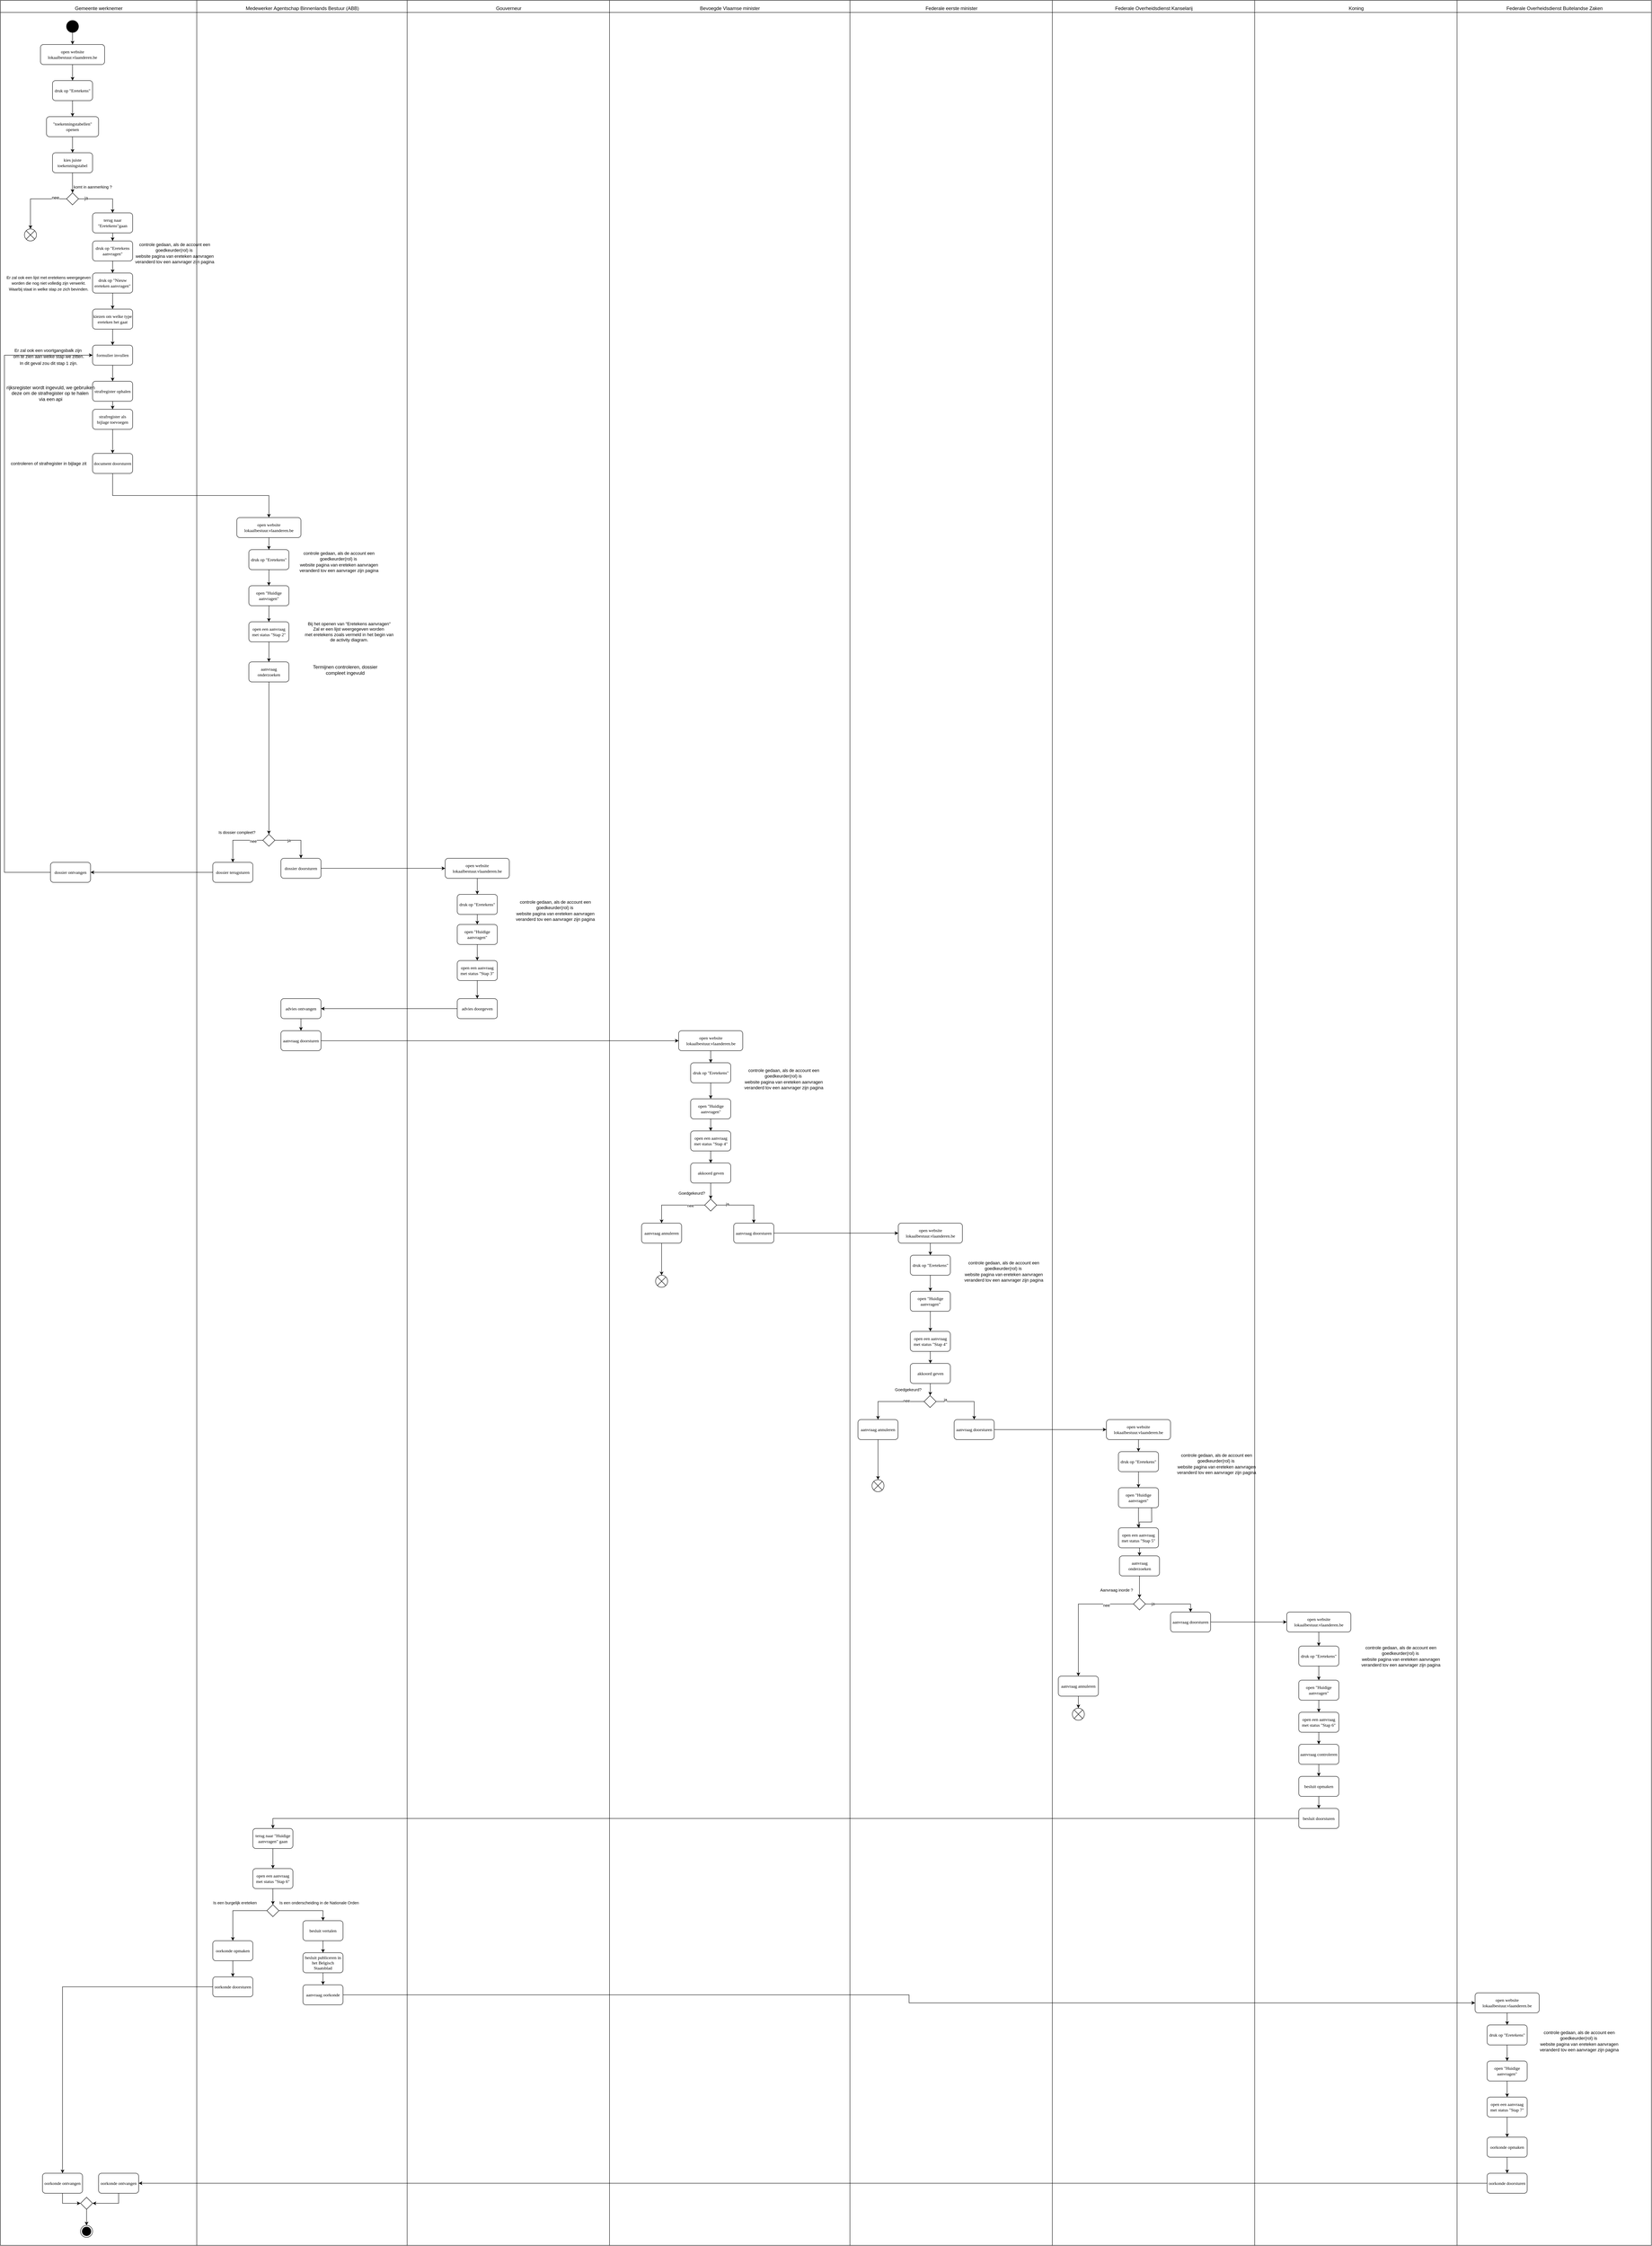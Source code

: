 <mxfile version="20.2.3" type="device"><diagram id="ZHenVUtdvTATAbaUtTwY" name="Pagina-1"><mxGraphModel dx="3495" dy="3203" grid="1" gridSize="10" guides="1" tooltips="1" connect="1" arrows="1" fold="1" page="1" pageScale="1" pageWidth="900" pageHeight="1600" math="0" shadow="0"><root><mxCell id="0"/><mxCell id="1" parent="0"/><mxCell id="qeYb6-Mk7p1NM57O7SrZ-1" value="&lt;font style=&quot;font-size: 12px; font-weight: normal;&quot;&gt;Gemeente werknemer&lt;/font&gt;" style="swimlane;html=1;startSize=30;fontSize=26;" parent="1" vertex="1"><mxGeometry x="-60" y="-620" width="490" height="5600" as="geometry"><mxRectangle x="50" y="-620" width="70" height="40" as="alternateBounds"/></mxGeometry></mxCell><mxCell id="qeYb6-Mk7p1NM57O7SrZ-23" style="edgeStyle=orthogonalEdgeStyle;rounded=0;orthogonalLoop=1;jettySize=auto;html=1;entryX=0.5;entryY=0;entryDx=0;entryDy=0;" parent="qeYb6-Mk7p1NM57O7SrZ-1" source="qeYb6-Mk7p1NM57O7SrZ-3" target="qeYb6-Mk7p1NM57O7SrZ-22" edge="1"><mxGeometry relative="1" as="geometry"/></mxCell><mxCell id="qeYb6-Mk7p1NM57O7SrZ-3" value="" style="ellipse;whiteSpace=wrap;html=1;rounded=0;shadow=0;comic=0;labelBackgroundColor=none;strokeWidth=1;fillColor=#000000;fontFamily=Verdana;fontSize=12;align=center;" parent="qeYb6-Mk7p1NM57O7SrZ-1" vertex="1"><mxGeometry x="165" y="50" width="30" height="30" as="geometry"/></mxCell><mxCell id="qeYb6-Mk7p1NM57O7SrZ-28" style="edgeStyle=orthogonalEdgeStyle;rounded=0;orthogonalLoop=1;jettySize=auto;html=1;entryX=0.5;entryY=0;entryDx=0;entryDy=0;" parent="qeYb6-Mk7p1NM57O7SrZ-1" source="qeYb6-Mk7p1NM57O7SrZ-4" target="qeYb6-Mk7p1NM57O7SrZ-27" edge="1"><mxGeometry relative="1" as="geometry"/></mxCell><mxCell id="qeYb6-Mk7p1NM57O7SrZ-4" value="&lt;span style=&quot;font-size: 11px;&quot;&gt;&quot;toekenningstabellen&quot; openen&lt;/span&gt;" style="rounded=1;whiteSpace=wrap;html=1;shadow=0;labelBackgroundColor=none;strokeWidth=1;fontFamily=Verdana;fontSize=8;align=center;" parent="qeYb6-Mk7p1NM57O7SrZ-1" vertex="1"><mxGeometry x="115" y="290" width="130" height="50" as="geometry"/></mxCell><mxCell id="qeYb6-Mk7p1NM57O7SrZ-15" style="edgeStyle=orthogonalEdgeStyle;rounded=0;orthogonalLoop=1;jettySize=auto;html=1;entryX=0.5;entryY=0;entryDx=0;entryDy=0;" parent="qeYb6-Mk7p1NM57O7SrZ-1" source="qeYb6-Mk7p1NM57O7SrZ-10" target="qeYb6-Mk7p1NM57O7SrZ-14" edge="1"><mxGeometry relative="1" as="geometry"/></mxCell><mxCell id="qeYb6-Mk7p1NM57O7SrZ-17" value="nee" style="edgeLabel;html=1;align=center;verticalAlign=middle;resizable=0;points=[];" parent="qeYb6-Mk7p1NM57O7SrZ-15" vertex="1" connectable="0"><mxGeometry x="-0.658" y="-3" relative="1" as="geometry"><mxPoint as="offset"/></mxGeometry></mxCell><mxCell id="qeYb6-Mk7p1NM57O7SrZ-20" style="edgeStyle=orthogonalEdgeStyle;rounded=0;orthogonalLoop=1;jettySize=auto;html=1;" parent="qeYb6-Mk7p1NM57O7SrZ-1" source="qeYb6-Mk7p1NM57O7SrZ-10" target="qeYb6-Mk7p1NM57O7SrZ-30" edge="1"><mxGeometry relative="1" as="geometry"><mxPoint x="280" y="590" as="targetPoint"/></mxGeometry></mxCell><mxCell id="qeYb6-Mk7p1NM57O7SrZ-21" value="ja" style="edgeLabel;html=1;align=center;verticalAlign=middle;resizable=0;points=[];" parent="qeYb6-Mk7p1NM57O7SrZ-20" vertex="1" connectable="0"><mxGeometry x="-0.68" y="2" relative="1" as="geometry"><mxPoint as="offset"/></mxGeometry></mxCell><mxCell id="qeYb6-Mk7p1NM57O7SrZ-10" value="" style="rhombus;fontSize=26;" parent="qeYb6-Mk7p1NM57O7SrZ-1" vertex="1"><mxGeometry x="165" y="480" width="30" height="30" as="geometry"/></mxCell><mxCell id="qeYb6-Mk7p1NM57O7SrZ-11" value="&lt;font style=&quot;font-size: 10px;&quot;&gt;komt in aanmerking ?&lt;/font&gt;" style="text;html=1;align=center;verticalAlign=middle;resizable=0;points=[];autosize=1;strokeColor=none;fillColor=none;" parent="qeYb6-Mk7p1NM57O7SrZ-1" vertex="1"><mxGeometry x="170" y="450" width="120" height="30" as="geometry"/></mxCell><mxCell id="qeYb6-Mk7p1NM57O7SrZ-14" value="" style="shape=sumEllipse;perimeter=ellipsePerimeter;whiteSpace=wrap;html=1;backgroundOutline=1;fontSize=26;" parent="qeYb6-Mk7p1NM57O7SrZ-1" vertex="1"><mxGeometry x="60" y="570" width="30" height="30" as="geometry"/></mxCell><mxCell id="qeYb6-Mk7p1NM57O7SrZ-25" style="edgeStyle=orthogonalEdgeStyle;rounded=0;orthogonalLoop=1;jettySize=auto;html=1;entryX=0.5;entryY=0;entryDx=0;entryDy=0;" parent="qeYb6-Mk7p1NM57O7SrZ-1" source="qeYb6-Mk7p1NM57O7SrZ-22" target="qeYb6-Mk7p1NM57O7SrZ-24" edge="1"><mxGeometry relative="1" as="geometry"/></mxCell><mxCell id="qeYb6-Mk7p1NM57O7SrZ-22" value="&lt;span style=&quot;font-size: 11px;&quot;&gt;open website lokaalbestuur.vlaanderen.be&lt;/span&gt;" style="rounded=1;whiteSpace=wrap;html=1;shadow=0;labelBackgroundColor=none;strokeWidth=1;fontFamily=Verdana;fontSize=8;align=center;" parent="qeYb6-Mk7p1NM57O7SrZ-1" vertex="1"><mxGeometry x="100" y="110" width="160" height="50" as="geometry"/></mxCell><mxCell id="qeYb6-Mk7p1NM57O7SrZ-26" style="edgeStyle=orthogonalEdgeStyle;rounded=0;orthogonalLoop=1;jettySize=auto;html=1;entryX=0.5;entryY=0;entryDx=0;entryDy=0;" parent="qeYb6-Mk7p1NM57O7SrZ-1" source="qeYb6-Mk7p1NM57O7SrZ-24" target="qeYb6-Mk7p1NM57O7SrZ-4" edge="1"><mxGeometry relative="1" as="geometry"/></mxCell><mxCell id="qeYb6-Mk7p1NM57O7SrZ-24" value="&lt;span style=&quot;font-size: 11px;&quot;&gt;druk op &quot;Eretekens&quot;&lt;/span&gt;" style="rounded=1;whiteSpace=wrap;html=1;shadow=0;labelBackgroundColor=none;strokeWidth=1;fontFamily=Verdana;fontSize=8;align=center;" parent="qeYb6-Mk7p1NM57O7SrZ-1" vertex="1"><mxGeometry x="130" y="200" width="100" height="50" as="geometry"/></mxCell><mxCell id="qeYb6-Mk7p1NM57O7SrZ-29" style="edgeStyle=orthogonalEdgeStyle;rounded=0;orthogonalLoop=1;jettySize=auto;html=1;" parent="qeYb6-Mk7p1NM57O7SrZ-1" source="qeYb6-Mk7p1NM57O7SrZ-27" target="qeYb6-Mk7p1NM57O7SrZ-10" edge="1"><mxGeometry relative="1" as="geometry"/></mxCell><mxCell id="qeYb6-Mk7p1NM57O7SrZ-27" value="&lt;span style=&quot;font-size: 11px;&quot;&gt;kies juiste toekenningstabel&lt;/span&gt;" style="rounded=1;whiteSpace=wrap;html=1;shadow=0;labelBackgroundColor=none;strokeWidth=1;fontFamily=Verdana;fontSize=8;align=center;" parent="qeYb6-Mk7p1NM57O7SrZ-1" vertex="1"><mxGeometry x="130" y="380" width="100" height="50" as="geometry"/></mxCell><mxCell id="qeYb6-Mk7p1NM57O7SrZ-32" style="edgeStyle=orthogonalEdgeStyle;rounded=0;orthogonalLoop=1;jettySize=auto;html=1;entryX=0.5;entryY=0;entryDx=0;entryDy=0;" parent="qeYb6-Mk7p1NM57O7SrZ-1" source="qeYb6-Mk7p1NM57O7SrZ-30" target="qeYb6-Mk7p1NM57O7SrZ-31" edge="1"><mxGeometry relative="1" as="geometry"/></mxCell><mxCell id="qeYb6-Mk7p1NM57O7SrZ-30" value="&lt;span style=&quot;font-size: 11px;&quot;&gt;terug naar &quot;Eretekens&quot;gaan&lt;/span&gt;" style="rounded=1;whiteSpace=wrap;html=1;shadow=0;labelBackgroundColor=none;strokeWidth=1;fontFamily=Verdana;fontSize=8;align=center;" parent="qeYb6-Mk7p1NM57O7SrZ-1" vertex="1"><mxGeometry x="230" y="530" width="100" height="50" as="geometry"/></mxCell><mxCell id="9wcQgwwhlBo-kCtyg5Ln-26" style="edgeStyle=orthogonalEdgeStyle;rounded=0;orthogonalLoop=1;jettySize=auto;html=1;entryX=0.5;entryY=0;entryDx=0;entryDy=0;" parent="qeYb6-Mk7p1NM57O7SrZ-1" source="qeYb6-Mk7p1NM57O7SrZ-31" target="9wcQgwwhlBo-kCtyg5Ln-25" edge="1"><mxGeometry relative="1" as="geometry"/></mxCell><mxCell id="qeYb6-Mk7p1NM57O7SrZ-31" value="&lt;span style=&quot;font-size: 11px;&quot;&gt;druk op &quot;Eretekens aanvragen&quot;&lt;/span&gt;" style="rounded=1;whiteSpace=wrap;html=1;shadow=0;labelBackgroundColor=none;strokeWidth=1;fontFamily=Verdana;fontSize=8;align=center;" parent="qeYb6-Mk7p1NM57O7SrZ-1" vertex="1"><mxGeometry x="230" y="600" width="100" height="50" as="geometry"/></mxCell><mxCell id="qeYb6-Mk7p1NM57O7SrZ-36" style="edgeStyle=orthogonalEdgeStyle;rounded=0;orthogonalLoop=1;jettySize=auto;html=1;entryX=0.5;entryY=0;entryDx=0;entryDy=0;" parent="qeYb6-Mk7p1NM57O7SrZ-1" source="qeYb6-Mk7p1NM57O7SrZ-33" target="9wcQgwwhlBo-kCtyg5Ln-1" edge="1"><mxGeometry relative="1" as="geometry"><mxPoint x="280" y="860" as="targetPoint"/></mxGeometry></mxCell><mxCell id="qeYb6-Mk7p1NM57O7SrZ-33" value="&lt;span style=&quot;font-size: 11px;&quot;&gt;kiezen om welke type ereteken het gaat&lt;/span&gt;" style="rounded=1;whiteSpace=wrap;html=1;shadow=0;labelBackgroundColor=none;strokeWidth=1;fontFamily=Verdana;fontSize=8;align=center;" parent="qeYb6-Mk7p1NM57O7SrZ-1" vertex="1"><mxGeometry x="230" y="770" width="100" height="50" as="geometry"/></mxCell><mxCell id="ItaS64Jv5wwJ-C1GRSv7-6" style="edgeStyle=orthogonalEdgeStyle;rounded=0;orthogonalLoop=1;jettySize=auto;html=1;entryX=0;entryY=0.5;entryDx=0;entryDy=0;" parent="qeYb6-Mk7p1NM57O7SrZ-1" source="8twhK0O1LXAX3PJHNR0f-55" target="9wcQgwwhlBo-kCtyg5Ln-1" edge="1"><mxGeometry relative="1" as="geometry"><Array as="points"><mxPoint x="10" y="2175"/><mxPoint x="10" y="885"/></Array></mxGeometry></mxCell><mxCell id="8twhK0O1LXAX3PJHNR0f-55" value="&lt;span style=&quot;font-size: 11px;&quot;&gt;dossier ontvangen&lt;/span&gt;" style="rounded=1;whiteSpace=wrap;html=1;shadow=0;labelBackgroundColor=none;strokeWidth=1;fontFamily=Verdana;fontSize=8;align=center;" parent="qeYb6-Mk7p1NM57O7SrZ-1" vertex="1"><mxGeometry x="125" y="2150" width="100" height="50" as="geometry"/></mxCell><mxCell id="Xzkce-4FoRbqYDj6auFc-2" style="edgeStyle=orthogonalEdgeStyle;rounded=0;orthogonalLoop=1;jettySize=auto;html=1;entryX=0;entryY=0.5;entryDx=0;entryDy=0;" parent="qeYb6-Mk7p1NM57O7SrZ-1" source="dqIwUDd032EUe0eFCUuS-176" target="Xzkce-4FoRbqYDj6auFc-1" edge="1"><mxGeometry relative="1" as="geometry"/></mxCell><mxCell id="dqIwUDd032EUe0eFCUuS-176" value="&lt;span style=&quot;font-size: 11px;&quot;&gt;oorkonde ontvangen&lt;/span&gt;" style="rounded=1;whiteSpace=wrap;html=1;shadow=0;labelBackgroundColor=none;strokeWidth=1;fontFamily=Verdana;fontSize=8;align=center;" parent="qeYb6-Mk7p1NM57O7SrZ-1" vertex="1"><mxGeometry x="105" y="5420" width="100" height="50" as="geometry"/></mxCell><mxCell id="ItaS64Jv5wwJ-C1GRSv7-49" style="edgeStyle=orthogonalEdgeStyle;rounded=0;orthogonalLoop=1;jettySize=auto;html=1;entryX=1;entryY=0.5;entryDx=0;entryDy=0;fontSize=11;exitX=0.5;exitY=1;exitDx=0;exitDy=0;" parent="qeYb6-Mk7p1NM57O7SrZ-1" source="dqIwUDd032EUe0eFCUuS-184" target="Xzkce-4FoRbqYDj6auFc-1" edge="1"><mxGeometry relative="1" as="geometry"/></mxCell><mxCell id="dqIwUDd032EUe0eFCUuS-184" value="&lt;span style=&quot;font-size: 11px;&quot;&gt;oorkonde ontvangen&lt;/span&gt;" style="rounded=1;whiteSpace=wrap;html=1;shadow=0;labelBackgroundColor=none;strokeWidth=1;fontFamily=Verdana;fontSize=8;align=center;" parent="qeYb6-Mk7p1NM57O7SrZ-1" vertex="1"><mxGeometry x="245" y="5420" width="100" height="50" as="geometry"/></mxCell><mxCell id="dqIwUDd032EUe0eFCUuS-186" value="" style="ellipse;html=1;shape=endState;fillColor=#000000;strokeColor=#000000;fontSize=26;" parent="qeYb6-Mk7p1NM57O7SrZ-1" vertex="1"><mxGeometry x="200" y="5550" width="30" height="30" as="geometry"/></mxCell><mxCell id="Xzkce-4FoRbqYDj6auFc-4" style="edgeStyle=orthogonalEdgeStyle;rounded=0;orthogonalLoop=1;jettySize=auto;html=1;" parent="qeYb6-Mk7p1NM57O7SrZ-1" source="Xzkce-4FoRbqYDj6auFc-1" target="dqIwUDd032EUe0eFCUuS-186" edge="1"><mxGeometry relative="1" as="geometry"/></mxCell><mxCell id="Xzkce-4FoRbqYDj6auFc-1" value="" style="rhombus;fontSize=26;" parent="qeYb6-Mk7p1NM57O7SrZ-1" vertex="1"><mxGeometry x="200" y="5480" width="30" height="30" as="geometry"/></mxCell><mxCell id="9wcQgwwhlBo-kCtyg5Ln-5" style="edgeStyle=orthogonalEdgeStyle;rounded=0;orthogonalLoop=1;jettySize=auto;html=1;entryX=0.5;entryY=0;entryDx=0;entryDy=0;" parent="qeYb6-Mk7p1NM57O7SrZ-1" source="9wcQgwwhlBo-kCtyg5Ln-1" target="9wcQgwwhlBo-kCtyg5Ln-7" edge="1"><mxGeometry relative="1" as="geometry"><mxPoint x="280" y="950" as="targetPoint"/></mxGeometry></mxCell><mxCell id="9wcQgwwhlBo-kCtyg5Ln-1" value="&lt;span style=&quot;font-size: 11px;&quot;&gt;formulier invullen&lt;/span&gt;" style="rounded=1;whiteSpace=wrap;html=1;shadow=0;labelBackgroundColor=none;strokeWidth=1;fontFamily=Verdana;fontSize=8;align=center;" parent="qeYb6-Mk7p1NM57O7SrZ-1" vertex="1"><mxGeometry x="230" y="860" width="100" height="50" as="geometry"/></mxCell><mxCell id="9wcQgwwhlBo-kCtyg5Ln-2" value="&lt;font style=&quot;font-size: 11px;&quot;&gt;Er zal ook een voortgangsbalk zijn&amp;nbsp;&lt;br&gt;om te zien aan welke stap we zitten.&lt;/font&gt;" style="text;html=1;align=center;verticalAlign=middle;resizable=0;points=[];autosize=1;strokeColor=none;fillColor=none;" parent="qeYb6-Mk7p1NM57O7SrZ-1" vertex="1"><mxGeometry x="20" y="860" width="200" height="40" as="geometry"/></mxCell><mxCell id="9wcQgwwhlBo-kCtyg5Ln-3" value="&lt;font style=&quot;font-size: 11px;&quot;&gt;In dit geval zou dit stap 1 zijn.&lt;/font&gt;" style="text;html=1;align=center;verticalAlign=middle;resizable=0;points=[];autosize=1;strokeColor=none;fillColor=none;" parent="qeYb6-Mk7p1NM57O7SrZ-1" vertex="1"><mxGeometry x="35" y="890" width="170" height="30" as="geometry"/></mxCell><mxCell id="ItaS64Jv5wwJ-C1GRSv7-76" style="edgeStyle=orthogonalEdgeStyle;rounded=0;orthogonalLoop=1;jettySize=auto;html=1;entryX=0.5;entryY=0;entryDx=0;entryDy=0;fontSize=11;" parent="qeYb6-Mk7p1NM57O7SrZ-1" source="9wcQgwwhlBo-kCtyg5Ln-7" target="ItaS64Jv5wwJ-C1GRSv7-75" edge="1"><mxGeometry relative="1" as="geometry"/></mxCell><mxCell id="9wcQgwwhlBo-kCtyg5Ln-7" value="&lt;span style=&quot;font-size: 11px;&quot;&gt;strafregister ophalen&lt;/span&gt;" style="rounded=1;whiteSpace=wrap;html=1;shadow=0;labelBackgroundColor=none;strokeWidth=1;fontFamily=Verdana;fontSize=8;align=center;" parent="qeYb6-Mk7p1NM57O7SrZ-1" vertex="1"><mxGeometry x="230" y="950" width="100" height="50" as="geometry"/></mxCell><mxCell id="ItaS64Jv5wwJ-C1GRSv7-77" style="edgeStyle=orthogonalEdgeStyle;rounded=0;orthogonalLoop=1;jettySize=auto;html=1;fontSize=11;entryX=0.5;entryY=0;entryDx=0;entryDy=0;" parent="qeYb6-Mk7p1NM57O7SrZ-1" source="ItaS64Jv5wwJ-C1GRSv7-75" target="9wcQgwwhlBo-kCtyg5Ln-10" edge="1"><mxGeometry relative="1" as="geometry"><mxPoint x="280.053" y="1090" as="targetPoint"/></mxGeometry></mxCell><mxCell id="9wcQgwwhlBo-kCtyg5Ln-10" value="&lt;span style=&quot;font-size: 11px;&quot;&gt;document doorsturen&lt;/span&gt;" style="rounded=1;whiteSpace=wrap;html=1;shadow=0;labelBackgroundColor=none;strokeWidth=1;fontFamily=Verdana;fontSize=8;align=center;" parent="qeYb6-Mk7p1NM57O7SrZ-1" vertex="1"><mxGeometry x="230" y="1130" width="100" height="50" as="geometry"/></mxCell><mxCell id="9wcQgwwhlBo-kCtyg5Ln-27" style="edgeStyle=orthogonalEdgeStyle;rounded=0;orthogonalLoop=1;jettySize=auto;html=1;entryX=0.5;entryY=0;entryDx=0;entryDy=0;" parent="qeYb6-Mk7p1NM57O7SrZ-1" source="9wcQgwwhlBo-kCtyg5Ln-25" target="qeYb6-Mk7p1NM57O7SrZ-33" edge="1"><mxGeometry relative="1" as="geometry"/></mxCell><mxCell id="9wcQgwwhlBo-kCtyg5Ln-25" value="&lt;span style=&quot;font-size: 11px;&quot;&gt;druk op &quot;Nieuw ereteken aanvragen&quot;&lt;/span&gt;" style="rounded=1;whiteSpace=wrap;html=1;shadow=0;labelBackgroundColor=none;strokeWidth=1;fontFamily=Verdana;fontSize=8;align=center;" parent="qeYb6-Mk7p1NM57O7SrZ-1" vertex="1"><mxGeometry x="230" y="680" width="100" height="50" as="geometry"/></mxCell><mxCell id="9wcQgwwhlBo-kCtyg5Ln-28" value="&lt;font style=&quot;font-size: 10px;&quot;&gt;Er zal ook een lijst met eretekens weergegeven &lt;br&gt;worden die nog niet volledig zijn verwerkt.&lt;br&gt;&lt;font style=&quot;font-size: 10px;&quot;&gt;Waarbij staat in welke stap ze zich bevinden.&lt;/font&gt;&lt;/font&gt;" style="text;html=1;align=center;verticalAlign=middle;resizable=0;points=[];autosize=1;strokeColor=none;fillColor=none;" parent="qeYb6-Mk7p1NM57O7SrZ-1" vertex="1"><mxGeometry x="5" y="675" width="230" height="60" as="geometry"/></mxCell><mxCell id="ItaS64Jv5wwJ-C1GRSv7-1" value="rijksregister wordt ingevuld, we gebruiken&lt;br&gt;deze om de strafregister op te halen&amp;nbsp;&lt;br&gt;via een api" style="text;html=1;align=center;verticalAlign=middle;resizable=0;points=[];autosize=1;strokeColor=none;fillColor=none;" parent="qeYb6-Mk7p1NM57O7SrZ-1" vertex="1"><mxGeometry x="5" y="950" width="240" height="60" as="geometry"/></mxCell><mxCell id="ItaS64Jv5wwJ-C1GRSv7-72" value="&lt;font style=&quot;font-size: 11px;&quot;&gt;controle gedaan, als de account een goedkeurder(rol) is&amp;nbsp;&lt;br&gt;website pagina van ereteken aanvragen veranderd tov een aanvrager zijn pagina&lt;/font&gt;" style="text;html=1;strokeColor=none;fillColor=none;align=center;verticalAlign=middle;whiteSpace=wrap;rounded=0;" parent="qeYb6-Mk7p1NM57O7SrZ-1" vertex="1"><mxGeometry x="320" y="580" width="230" height="100" as="geometry"/></mxCell><mxCell id="ItaS64Jv5wwJ-C1GRSv7-75" value="&lt;span style=&quot;font-size: 11px;&quot;&gt;strafregister als bijlage toevoegen&lt;/span&gt;" style="rounded=1;whiteSpace=wrap;html=1;shadow=0;labelBackgroundColor=none;strokeWidth=1;fontFamily=Verdana;fontSize=8;align=center;" parent="qeYb6-Mk7p1NM57O7SrZ-1" vertex="1"><mxGeometry x="230" y="1020" width="100" height="50" as="geometry"/></mxCell><mxCell id="ItaS64Jv5wwJ-C1GRSv7-78" value="controleren of strafregister in bijlage zit" style="text;html=1;align=center;verticalAlign=middle;resizable=0;points=[];autosize=1;strokeColor=none;fillColor=none;fontSize=11;" parent="qeYb6-Mk7p1NM57O7SrZ-1" vertex="1"><mxGeometry x="15" y="1140" width="210" height="30" as="geometry"/></mxCell><mxCell id="qeYb6-Mk7p1NM57O7SrZ-5" value="&lt;font style=&quot;font-size: 12px; font-weight: normal;&quot;&gt;Medewerker&amp;nbsp;Agentschap Binnenlands Bestuur (ABB)&lt;/font&gt;" style="swimlane;html=1;startSize=30;fontSize=26;movable=1;resizable=1;rotatable=1;deletable=1;editable=1;connectable=1;" parent="1" vertex="1"><mxGeometry x="430" y="-620" width="525" height="5600" as="geometry"><mxRectangle x="50" y="-620" width="70" height="40" as="alternateBounds"/></mxGeometry></mxCell><mxCell id="8twhK0O1LXAX3PJHNR0f-30" style="edgeStyle=orthogonalEdgeStyle;rounded=0;orthogonalLoop=1;jettySize=auto;html=1;entryX=0.5;entryY=0;entryDx=0;entryDy=0;fontSize=10;" parent="qeYb6-Mk7p1NM57O7SrZ-5" edge="1"><mxGeometry relative="1" as="geometry"><mxPoint x="180" y="1870" as="sourcePoint"/></mxGeometry></mxCell><mxCell id="8twhK0O1LXAX3PJHNR0f-51" style="edgeStyle=orthogonalEdgeStyle;rounded=0;orthogonalLoop=1;jettySize=auto;html=1;entryX=0.5;entryY=0;entryDx=0;entryDy=0;fontSize=10;" parent="qeYb6-Mk7p1NM57O7SrZ-5" source="8twhK0O1LXAX3PJHNR0f-45" target="8twhK0O1LXAX3PJHNR0f-49" edge="1"><mxGeometry relative="1" as="geometry"/></mxCell><mxCell id="8twhK0O1LXAX3PJHNR0f-52" value="nee" style="edgeLabel;html=1;align=center;verticalAlign=middle;resizable=0;points=[];fontSize=10;" parent="8twhK0O1LXAX3PJHNR0f-51" vertex="1" connectable="0"><mxGeometry x="-0.62" y="2" relative="1" as="geometry"><mxPoint as="offset"/></mxGeometry></mxCell><mxCell id="8twhK0O1LXAX3PJHNR0f-45" value="" style="rhombus;fontSize=26;" parent="qeYb6-Mk7p1NM57O7SrZ-5" vertex="1"><mxGeometry x="165" y="2080" width="30" height="30" as="geometry"/></mxCell><mxCell id="8twhK0O1LXAX3PJHNR0f-46" value="Is dossier compleet?" style="text;html=1;align=center;verticalAlign=middle;resizable=0;points=[];autosize=1;strokeColor=none;fillColor=none;fontSize=10;" parent="qeYb6-Mk7p1NM57O7SrZ-5" vertex="1"><mxGeometry x="40" y="2060" width="120" height="30" as="geometry"/></mxCell><mxCell id="8twhK0O1LXAX3PJHNR0f-49" value="&lt;span style=&quot;font-size: 11px;&quot;&gt;dossier terugsturen&lt;/span&gt;" style="rounded=1;whiteSpace=wrap;html=1;shadow=0;labelBackgroundColor=none;strokeWidth=1;fontFamily=Verdana;fontSize=8;align=center;" parent="qeYb6-Mk7p1NM57O7SrZ-5" vertex="1"><mxGeometry x="40" y="2150" width="100" height="50" as="geometry"/></mxCell><mxCell id="8twhK0O1LXAX3PJHNR0f-64" style="edgeStyle=orthogonalEdgeStyle;rounded=0;orthogonalLoop=1;jettySize=auto;html=1;fontSize=10;entryX=0.5;entryY=0;entryDx=0;entryDy=0;" parent="qeYb6-Mk7p1NM57O7SrZ-5" source="8twhK0O1LXAX3PJHNR0f-45" target="8twhK0O1LXAX3PJHNR0f-75" edge="1"><mxGeometry relative="1" as="geometry"><mxPoint x="260" y="2140" as="targetPoint"/></mxGeometry></mxCell><mxCell id="8twhK0O1LXAX3PJHNR0f-67" value="ja" style="edgeLabel;html=1;align=center;verticalAlign=middle;resizable=0;points=[];fontSize=10;" parent="8twhK0O1LXAX3PJHNR0f-64" vertex="1" connectable="0"><mxGeometry x="-0.37" relative="1" as="geometry"><mxPoint as="offset"/></mxGeometry></mxCell><mxCell id="8twhK0O1LXAX3PJHNR0f-75" value="&lt;span style=&quot;font-size: 11px;&quot;&gt;dossier doorsturen&lt;/span&gt;" style="rounded=1;whiteSpace=wrap;html=1;shadow=0;labelBackgroundColor=none;strokeWidth=1;fontFamily=Verdana;fontSize=8;align=center;" parent="qeYb6-Mk7p1NM57O7SrZ-5" vertex="1"><mxGeometry x="210" y="2140" width="100" height="50" as="geometry"/></mxCell><mxCell id="8twhK0O1LXAX3PJHNR0f-85" style="edgeStyle=orthogonalEdgeStyle;rounded=0;orthogonalLoop=1;jettySize=auto;html=1;entryX=0.5;entryY=0;entryDx=0;entryDy=0;fontSize=10;" parent="qeYb6-Mk7p1NM57O7SrZ-5" edge="1"><mxGeometry relative="1" as="geometry"><mxPoint x="215" y="2360" as="targetPoint"/></mxGeometry></mxCell><mxCell id="8twhK0O1LXAX3PJHNR0f-89" style="edgeStyle=orthogonalEdgeStyle;rounded=0;orthogonalLoop=1;jettySize=auto;html=1;entryX=0.5;entryY=0;entryDx=0;entryDy=0;fontSize=10;" parent="qeYb6-Mk7p1NM57O7SrZ-5" edge="1"><mxGeometry relative="1" as="geometry"><mxPoint x="450" y="2360" as="targetPoint"/></mxGeometry></mxCell><mxCell id="ItaS64Jv5wwJ-C1GRSv7-21" style="edgeStyle=orthogonalEdgeStyle;rounded=0;orthogonalLoop=1;jettySize=auto;html=1;entryX=0.5;entryY=0;entryDx=0;entryDy=0;fontSize=11;" parent="qeYb6-Mk7p1NM57O7SrZ-5" source="dqIwUDd032EUe0eFCUuS-7" target="dqIwUDd032EUe0eFCUuS-17" edge="1"><mxGeometry relative="1" as="geometry"/></mxCell><mxCell id="dqIwUDd032EUe0eFCUuS-7" value="&lt;span style=&quot;font-size: 11px;&quot;&gt;advies ontvangen&lt;/span&gt;" style="rounded=1;whiteSpace=wrap;html=1;shadow=0;labelBackgroundColor=none;strokeWidth=1;fontFamily=Verdana;fontSize=8;align=center;" parent="qeYb6-Mk7p1NM57O7SrZ-5" vertex="1"><mxGeometry x="210" y="2490" width="100" height="50" as="geometry"/></mxCell><mxCell id="dqIwUDd032EUe0eFCUuS-17" value="&lt;span style=&quot;font-size: 11px;&quot;&gt;aanvraag doorsturen&lt;/span&gt;" style="rounded=1;whiteSpace=wrap;html=1;shadow=0;labelBackgroundColor=none;strokeWidth=1;fontFamily=Verdana;fontSize=8;align=center;" parent="qeYb6-Mk7p1NM57O7SrZ-5" vertex="1"><mxGeometry x="210" y="2570" width="100" height="50" as="geometry"/></mxCell><mxCell id="dqIwUDd032EUe0eFCUuS-151" style="edgeStyle=orthogonalEdgeStyle;rounded=0;orthogonalLoop=1;jettySize=auto;html=1;entryX=0.5;entryY=0;entryDx=0;entryDy=0;fontSize=10;" parent="qeYb6-Mk7p1NM57O7SrZ-5" source="dqIwUDd032EUe0eFCUuS-148" target="dqIwUDd032EUe0eFCUuS-150" edge="1"><mxGeometry relative="1" as="geometry"/></mxCell><mxCell id="dqIwUDd032EUe0eFCUuS-148" value="&lt;span style=&quot;font-size: 11px;&quot;&gt;besluit vertalen&lt;/span&gt;" style="rounded=1;whiteSpace=wrap;html=1;shadow=0;labelBackgroundColor=none;strokeWidth=1;fontFamily=Verdana;fontSize=8;align=center;" parent="qeYb6-Mk7p1NM57O7SrZ-5" vertex="1"><mxGeometry x="265" y="4790" width="100" height="50" as="geometry"/></mxCell><mxCell id="dqIwUDd032EUe0eFCUuS-161" value="" style="edgeStyle=orthogonalEdgeStyle;rounded=0;orthogonalLoop=1;jettySize=auto;html=1;fontSize=10;" parent="qeYb6-Mk7p1NM57O7SrZ-5" source="dqIwUDd032EUe0eFCUuS-150" target="dqIwUDd032EUe0eFCUuS-160" edge="1"><mxGeometry relative="1" as="geometry"/></mxCell><mxCell id="dqIwUDd032EUe0eFCUuS-150" value="&lt;span style=&quot;font-size: 11px;&quot;&gt;besluit publiceren in het Belgisch Staatsblad&lt;/span&gt;" style="rounded=1;whiteSpace=wrap;html=1;shadow=0;labelBackgroundColor=none;strokeWidth=1;fontFamily=Verdana;fontSize=8;align=center;" parent="qeYb6-Mk7p1NM57O7SrZ-5" vertex="1"><mxGeometry x="265" y="4870" width="100" height="50" as="geometry"/></mxCell><mxCell id="dqIwUDd032EUe0eFCUuS-160" value="&lt;span style=&quot;font-size: 11px;&quot;&gt;aanvraag oorkonde&lt;/span&gt;" style="rounded=1;whiteSpace=wrap;html=1;shadow=0;labelBackgroundColor=none;strokeWidth=1;fontFamily=Verdana;fontSize=8;align=center;" parent="qeYb6-Mk7p1NM57O7SrZ-5" vertex="1"><mxGeometry x="265" y="4950" width="100" height="50" as="geometry"/></mxCell><mxCell id="dqIwUDd032EUe0eFCUuS-171" style="edgeStyle=orthogonalEdgeStyle;rounded=0;orthogonalLoop=1;jettySize=auto;html=1;entryX=0.5;entryY=0;entryDx=0;entryDy=0;fontSize=10;" parent="qeYb6-Mk7p1NM57O7SrZ-5" source="dqIwUDd032EUe0eFCUuS-167" target="dqIwUDd032EUe0eFCUuS-148" edge="1"><mxGeometry relative="1" as="geometry"/></mxCell><mxCell id="dqIwUDd032EUe0eFCUuS-173" style="edgeStyle=orthogonalEdgeStyle;rounded=0;orthogonalLoop=1;jettySize=auto;html=1;entryX=0.5;entryY=0;entryDx=0;entryDy=0;fontSize=10;" parent="qeYb6-Mk7p1NM57O7SrZ-5" source="dqIwUDd032EUe0eFCUuS-167" target="dqIwUDd032EUe0eFCUuS-172" edge="1"><mxGeometry relative="1" as="geometry"/></mxCell><mxCell id="dqIwUDd032EUe0eFCUuS-167" value="" style="rhombus;fontSize=26;" parent="qeYb6-Mk7p1NM57O7SrZ-5" vertex="1"><mxGeometry x="175" y="4750" width="30" height="30" as="geometry"/></mxCell><mxCell id="dqIwUDd032EUe0eFCUuS-169" value="Is een onderscheiding in de Nationale Orden" style="text;html=1;align=center;verticalAlign=middle;resizable=0;points=[];autosize=1;strokeColor=none;fillColor=none;fontSize=10;" parent="qeYb6-Mk7p1NM57O7SrZ-5" vertex="1"><mxGeometry x="195" y="4730" width="220" height="30" as="geometry"/></mxCell><mxCell id="dqIwUDd032EUe0eFCUuS-170" value="Is een burgelijk ereteken" style="text;html=1;align=center;verticalAlign=middle;resizable=0;points=[];autosize=1;strokeColor=none;fillColor=none;fontSize=10;" parent="qeYb6-Mk7p1NM57O7SrZ-5" vertex="1"><mxGeometry x="30" y="4730" width="130" height="30" as="geometry"/></mxCell><mxCell id="dqIwUDd032EUe0eFCUuS-175" style="edgeStyle=orthogonalEdgeStyle;rounded=0;orthogonalLoop=1;jettySize=auto;html=1;entryX=0.5;entryY=0;entryDx=0;entryDy=0;fontSize=10;" parent="qeYb6-Mk7p1NM57O7SrZ-5" source="dqIwUDd032EUe0eFCUuS-172" target="dqIwUDd032EUe0eFCUuS-174" edge="1"><mxGeometry relative="1" as="geometry"/></mxCell><mxCell id="dqIwUDd032EUe0eFCUuS-172" value="&lt;span style=&quot;font-size: 11px;&quot;&gt;oorkonde opmaken&lt;/span&gt;" style="rounded=1;whiteSpace=wrap;html=1;shadow=0;labelBackgroundColor=none;strokeWidth=1;fontFamily=Verdana;fontSize=8;align=center;" parent="qeYb6-Mk7p1NM57O7SrZ-5" vertex="1"><mxGeometry x="40" y="4840" width="100" height="50" as="geometry"/></mxCell><mxCell id="dqIwUDd032EUe0eFCUuS-174" value="&lt;span style=&quot;font-size: 11px;&quot;&gt;oorkonde doorsturen&lt;/span&gt;" style="rounded=1;whiteSpace=wrap;html=1;shadow=0;labelBackgroundColor=none;strokeWidth=1;fontFamily=Verdana;fontSize=8;align=center;" parent="qeYb6-Mk7p1NM57O7SrZ-5" vertex="1"><mxGeometry x="40" y="4930" width="100" height="50" as="geometry"/></mxCell><mxCell id="9wcQgwwhlBo-kCtyg5Ln-22" style="edgeStyle=orthogonalEdgeStyle;rounded=0;orthogonalLoop=1;jettySize=auto;html=1;entryX=0.5;entryY=0;entryDx=0;entryDy=0;" parent="qeYb6-Mk7p1NM57O7SrZ-5" source="9wcQgwwhlBo-kCtyg5Ln-18" target="9wcQgwwhlBo-kCtyg5Ln-21" edge="1"><mxGeometry relative="1" as="geometry"/></mxCell><mxCell id="9wcQgwwhlBo-kCtyg5Ln-18" value="&lt;span style=&quot;font-size: 11px;&quot;&gt;open website lokaalbestuur.vlaanderen.be&lt;/span&gt;" style="rounded=1;whiteSpace=wrap;html=1;shadow=0;labelBackgroundColor=none;strokeWidth=1;fontFamily=Verdana;fontSize=8;align=center;" parent="qeYb6-Mk7p1NM57O7SrZ-5" vertex="1"><mxGeometry x="100" y="1290" width="160" height="50" as="geometry"/></mxCell><mxCell id="ItaS64Jv5wwJ-C1GRSv7-9" value="" style="edgeStyle=orthogonalEdgeStyle;rounded=0;orthogonalLoop=1;jettySize=auto;html=1;" parent="qeYb6-Mk7p1NM57O7SrZ-5" source="9wcQgwwhlBo-kCtyg5Ln-21" target="9wcQgwwhlBo-kCtyg5Ln-23" edge="1"><mxGeometry relative="1" as="geometry"/></mxCell><mxCell id="9wcQgwwhlBo-kCtyg5Ln-21" value="&lt;span style=&quot;font-size: 11px;&quot;&gt;druk op &quot;Eretekens&quot;&lt;/span&gt;" style="rounded=1;whiteSpace=wrap;html=1;shadow=0;labelBackgroundColor=none;strokeWidth=1;fontFamily=Verdana;fontSize=8;align=center;" parent="qeYb6-Mk7p1NM57O7SrZ-5" vertex="1"><mxGeometry x="130" y="1370" width="100" height="50" as="geometry"/></mxCell><mxCell id="9wcQgwwhlBo-kCtyg5Ln-30" style="edgeStyle=orthogonalEdgeStyle;rounded=0;orthogonalLoop=1;jettySize=auto;html=1;entryX=0.5;entryY=0;entryDx=0;entryDy=0;fontSize=10;" parent="qeYb6-Mk7p1NM57O7SrZ-5" source="9wcQgwwhlBo-kCtyg5Ln-23" target="9wcQgwwhlBo-kCtyg5Ln-29" edge="1"><mxGeometry relative="1" as="geometry"/></mxCell><mxCell id="9wcQgwwhlBo-kCtyg5Ln-23" value="&lt;span style=&quot;font-size: 11px;&quot;&gt;open &quot;Huidige aanvragen&quot;&lt;/span&gt;" style="rounded=1;whiteSpace=wrap;html=1;shadow=0;labelBackgroundColor=none;strokeWidth=1;fontFamily=Verdana;fontSize=8;align=center;" parent="qeYb6-Mk7p1NM57O7SrZ-5" vertex="1"><mxGeometry x="130" y="1460" width="100" height="50" as="geometry"/></mxCell><mxCell id="9wcQgwwhlBo-kCtyg5Ln-33" style="edgeStyle=orthogonalEdgeStyle;rounded=0;orthogonalLoop=1;jettySize=auto;html=1;entryX=0.5;entryY=0;entryDx=0;entryDy=0;fontSize=11;" parent="qeYb6-Mk7p1NM57O7SrZ-5" source="9wcQgwwhlBo-kCtyg5Ln-29" target="9wcQgwwhlBo-kCtyg5Ln-32" edge="1"><mxGeometry relative="1" as="geometry"/></mxCell><mxCell id="9wcQgwwhlBo-kCtyg5Ln-29" value="&lt;span style=&quot;font-size: 11px;&quot;&gt;open een aanvraag met status &quot;Stap 2&quot;&lt;/span&gt;" style="rounded=1;whiteSpace=wrap;html=1;shadow=0;labelBackgroundColor=none;strokeWidth=1;fontFamily=Verdana;fontSize=8;align=center;" parent="qeYb6-Mk7p1NM57O7SrZ-5" vertex="1"><mxGeometry x="130" y="1550" width="100" height="50" as="geometry"/></mxCell><mxCell id="9wcQgwwhlBo-kCtyg5Ln-31" value="&lt;font style=&quot;font-size: 11px;&quot;&gt;Bij het openen van &quot;Eretekens aanvragen&quot;&lt;br&gt;Zal er een lijst weergegeven worden&amp;nbsp;&lt;br&gt;met eretekens zoals vermeld in het begin van&lt;br&gt;de activity diagram.&lt;br&gt;&lt;/font&gt;" style="text;html=1;align=center;verticalAlign=middle;resizable=0;points=[];autosize=1;strokeColor=none;fillColor=none;fontSize=10;" parent="qeYb6-Mk7p1NM57O7SrZ-5" vertex="1"><mxGeometry x="260" y="1540" width="240" height="70" as="geometry"/></mxCell><mxCell id="9wcQgwwhlBo-kCtyg5Ln-35" style="edgeStyle=orthogonalEdgeStyle;rounded=0;orthogonalLoop=1;jettySize=auto;html=1;entryX=0.5;entryY=0;entryDx=0;entryDy=0;fontSize=11;" parent="qeYb6-Mk7p1NM57O7SrZ-5" source="9wcQgwwhlBo-kCtyg5Ln-32" target="8twhK0O1LXAX3PJHNR0f-45" edge="1"><mxGeometry relative="1" as="geometry"><mxPoint x="180" y="1930" as="targetPoint"/></mxGeometry></mxCell><mxCell id="9wcQgwwhlBo-kCtyg5Ln-32" value="&lt;span style=&quot;font-size: 11px;&quot;&gt;aanvraag onderzoeken&lt;/span&gt;" style="rounded=1;whiteSpace=wrap;html=1;shadow=0;labelBackgroundColor=none;strokeWidth=1;fontFamily=Verdana;fontSize=8;align=center;" parent="qeYb6-Mk7p1NM57O7SrZ-5" vertex="1"><mxGeometry x="130" y="1650" width="100" height="50" as="geometry"/></mxCell><mxCell id="Xzkce-4FoRbqYDj6auFc-5" value="Termijnen controleren, dossier&lt;br&gt;compleet ingevuld" style="text;html=1;align=center;verticalAlign=middle;resizable=0;points=[];autosize=1;strokeColor=none;fillColor=none;" parent="qeYb6-Mk7p1NM57O7SrZ-5" vertex="1"><mxGeometry x="280" y="1650" width="180" height="40" as="geometry"/></mxCell><mxCell id="ItaS64Jv5wwJ-C1GRSv7-7" value="&lt;font style=&quot;font-size: 11px;&quot;&gt;controle gedaan, als de account een goedkeurder(rol) is&amp;nbsp;&lt;br&gt;website pagina van ereteken aanvragen veranderd tov een aanvrager zijn pagina&lt;/font&gt;" style="text;html=1;strokeColor=none;fillColor=none;align=center;verticalAlign=middle;whiteSpace=wrap;rounded=0;" parent="qeYb6-Mk7p1NM57O7SrZ-5" vertex="1"><mxGeometry x="240" y="1350" width="230" height="100" as="geometry"/></mxCell><mxCell id="ItaS64Jv5wwJ-C1GRSv7-61" style="edgeStyle=orthogonalEdgeStyle;rounded=0;orthogonalLoop=1;jettySize=auto;html=1;entryX=0.5;entryY=0;entryDx=0;entryDy=0;fontSize=11;" parent="qeYb6-Mk7p1NM57O7SrZ-5" source="ItaS64Jv5wwJ-C1GRSv7-58" target="ItaS64Jv5wwJ-C1GRSv7-60" edge="1"><mxGeometry relative="1" as="geometry"/></mxCell><mxCell id="ItaS64Jv5wwJ-C1GRSv7-58" value="&lt;span style=&quot;font-size: 11px;&quot;&gt;terug naar &quot;Huidige aanvragen&quot; gaan&lt;/span&gt;" style="rounded=1;whiteSpace=wrap;html=1;shadow=0;labelBackgroundColor=none;strokeWidth=1;fontFamily=Verdana;fontSize=8;align=center;" parent="qeYb6-Mk7p1NM57O7SrZ-5" vertex="1"><mxGeometry x="140" y="4560" width="100" height="50" as="geometry"/></mxCell><mxCell id="ItaS64Jv5wwJ-C1GRSv7-60" value="&lt;span style=&quot;font-size: 11px;&quot;&gt;open een aanvraag met status &quot;Stap 6&quot;&lt;/span&gt;" style="rounded=1;whiteSpace=wrap;html=1;shadow=0;labelBackgroundColor=none;strokeWidth=1;fontFamily=Verdana;fontSize=8;align=center;" parent="qeYb6-Mk7p1NM57O7SrZ-5" vertex="1"><mxGeometry x="140" y="4660" width="100" height="50" as="geometry"/></mxCell><mxCell id="ItaS64Jv5wwJ-C1GRSv7-62" style="edgeStyle=orthogonalEdgeStyle;rounded=0;orthogonalLoop=1;jettySize=auto;html=1;fontSize=11;entryX=0.5;entryY=0;entryDx=0;entryDy=0;" parent="qeYb6-Mk7p1NM57O7SrZ-5" source="ItaS64Jv5wwJ-C1GRSv7-60" target="dqIwUDd032EUe0eFCUuS-167" edge="1"><mxGeometry relative="1" as="geometry"><mxPoint x="190" y="4800" as="targetPoint"/></mxGeometry></mxCell><mxCell id="8twhK0O1LXAX3PJHNR0f-33" value="&lt;font style=&quot;font-size: 12px; font-weight: normal;&quot;&gt;Gouverneur&lt;/font&gt;" style="swimlane;html=1;startSize=30;fontSize=26;movable=1;resizable=1;rotatable=1;deletable=1;editable=1;connectable=1;" parent="1" vertex="1"><mxGeometry x="955" y="-620" width="505" height="5600" as="geometry"><mxRectangle x="50" y="-620" width="70" height="40" as="alternateBounds"/></mxGeometry></mxCell><mxCell id="8twhK0O1LXAX3PJHNR0f-34" style="edgeStyle=orthogonalEdgeStyle;rounded=0;orthogonalLoop=1;jettySize=auto;html=1;entryX=0.5;entryY=0;entryDx=0;entryDy=0;fontSize=10;" parent="8twhK0O1LXAX3PJHNR0f-33" edge="1"><mxGeometry relative="1" as="geometry"><mxPoint x="180" y="1870" as="sourcePoint"/></mxGeometry></mxCell><mxCell id="dqIwUDd032EUe0eFCUuS-5" value="&lt;span style=&quot;font-size: 11px;&quot;&gt;advies doorgeven&lt;/span&gt;" style="rounded=1;whiteSpace=wrap;html=1;shadow=0;labelBackgroundColor=none;strokeWidth=1;fontFamily=Verdana;fontSize=8;align=center;" parent="8twhK0O1LXAX3PJHNR0f-33" vertex="1"><mxGeometry x="125" y="2490" width="100" height="50" as="geometry"/></mxCell><mxCell id="ItaS64Jv5wwJ-C1GRSv7-16" style="edgeStyle=orthogonalEdgeStyle;rounded=0;orthogonalLoop=1;jettySize=auto;html=1;fontSize=11;" parent="8twhK0O1LXAX3PJHNR0f-33" source="ItaS64Jv5wwJ-C1GRSv7-12" target="ItaS64Jv5wwJ-C1GRSv7-13" edge="1"><mxGeometry relative="1" as="geometry"/></mxCell><mxCell id="ItaS64Jv5wwJ-C1GRSv7-12" value="&lt;span style=&quot;font-size: 11px;&quot;&gt;open website lokaalbestuur.vlaanderen.be&lt;/span&gt;" style="rounded=1;whiteSpace=wrap;html=1;shadow=0;labelBackgroundColor=none;strokeWidth=1;fontFamily=Verdana;fontSize=8;align=center;" parent="8twhK0O1LXAX3PJHNR0f-33" vertex="1"><mxGeometry x="95" y="2140" width="160" height="50" as="geometry"/></mxCell><mxCell id="ItaS64Jv5wwJ-C1GRSv7-17" style="edgeStyle=orthogonalEdgeStyle;rounded=0;orthogonalLoop=1;jettySize=auto;html=1;entryX=0.5;entryY=0;entryDx=0;entryDy=0;fontSize=11;" parent="8twhK0O1LXAX3PJHNR0f-33" source="ItaS64Jv5wwJ-C1GRSv7-13" target="ItaS64Jv5wwJ-C1GRSv7-14" edge="1"><mxGeometry relative="1" as="geometry"/></mxCell><mxCell id="ItaS64Jv5wwJ-C1GRSv7-13" value="&lt;span style=&quot;font-size: 11px;&quot;&gt;druk op &quot;Eretekens&quot;&lt;/span&gt;" style="rounded=1;whiteSpace=wrap;html=1;shadow=0;labelBackgroundColor=none;strokeWidth=1;fontFamily=Verdana;fontSize=8;align=center;" parent="8twhK0O1LXAX3PJHNR0f-33" vertex="1"><mxGeometry x="125" y="2230" width="100" height="50" as="geometry"/></mxCell><mxCell id="ItaS64Jv5wwJ-C1GRSv7-18" style="edgeStyle=orthogonalEdgeStyle;rounded=0;orthogonalLoop=1;jettySize=auto;html=1;entryX=0.5;entryY=0;entryDx=0;entryDy=0;fontSize=11;" parent="8twhK0O1LXAX3PJHNR0f-33" source="ItaS64Jv5wwJ-C1GRSv7-14" target="ItaS64Jv5wwJ-C1GRSv7-15" edge="1"><mxGeometry relative="1" as="geometry"/></mxCell><mxCell id="ItaS64Jv5wwJ-C1GRSv7-14" value="&lt;span style=&quot;font-size: 11px;&quot;&gt;open &quot;Huidige aanvragen&quot;&lt;/span&gt;" style="rounded=1;whiteSpace=wrap;html=1;shadow=0;labelBackgroundColor=none;strokeWidth=1;fontFamily=Verdana;fontSize=8;align=center;" parent="8twhK0O1LXAX3PJHNR0f-33" vertex="1"><mxGeometry x="125" y="2305" width="100" height="50" as="geometry"/></mxCell><mxCell id="ItaS64Jv5wwJ-C1GRSv7-20" style="edgeStyle=orthogonalEdgeStyle;rounded=0;orthogonalLoop=1;jettySize=auto;html=1;entryX=0.5;entryY=0;entryDx=0;entryDy=0;fontSize=11;" parent="8twhK0O1LXAX3PJHNR0f-33" source="ItaS64Jv5wwJ-C1GRSv7-15" target="dqIwUDd032EUe0eFCUuS-5" edge="1"><mxGeometry relative="1" as="geometry"/></mxCell><mxCell id="ItaS64Jv5wwJ-C1GRSv7-15" value="&lt;span style=&quot;font-size: 11px;&quot;&gt;open een aanvraag met status &quot;Stap 3&quot;&lt;/span&gt;" style="rounded=1;whiteSpace=wrap;html=1;shadow=0;labelBackgroundColor=none;strokeWidth=1;fontFamily=Verdana;fontSize=8;align=center;" parent="8twhK0O1LXAX3PJHNR0f-33" vertex="1"><mxGeometry x="125" y="2395" width="100" height="50" as="geometry"/></mxCell><mxCell id="ItaS64Jv5wwJ-C1GRSv7-19" value="&lt;font style=&quot;font-size: 11px;&quot;&gt;controle gedaan, als de account een goedkeurder(rol) is&amp;nbsp;&lt;br&gt;website pagina van ereteken aanvragen veranderd tov een aanvrager zijn pagina&lt;/font&gt;" style="text;html=1;strokeColor=none;fillColor=none;align=center;verticalAlign=middle;whiteSpace=wrap;rounded=0;" parent="8twhK0O1LXAX3PJHNR0f-33" vertex="1"><mxGeometry x="255" y="2220" width="230" height="100" as="geometry"/></mxCell><mxCell id="8twhK0O1LXAX3PJHNR0f-40" style="edgeStyle=orthogonalEdgeStyle;rounded=0;orthogonalLoop=1;jettySize=auto;html=1;entryX=0.5;entryY=0;entryDx=0;entryDy=0;fontSize=10;" parent="1" edge="1"><mxGeometry relative="1" as="geometry"><mxPoint x="620" y="1320" as="sourcePoint"/><Array as="points"><mxPoint x="980" y="1320"/></Array></mxGeometry></mxCell><mxCell id="8twhK0O1LXAX3PJHNR0f-56" style="edgeStyle=orthogonalEdgeStyle;rounded=0;orthogonalLoop=1;jettySize=auto;html=1;entryX=1;entryY=0.5;entryDx=0;entryDy=0;fontSize=10;" parent="1" source="8twhK0O1LXAX3PJHNR0f-49" target="8twhK0O1LXAX3PJHNR0f-55" edge="1"><mxGeometry relative="1" as="geometry"/></mxCell><mxCell id="dqIwUDd032EUe0eFCUuS-2" style="edgeStyle=orthogonalEdgeStyle;rounded=0;orthogonalLoop=1;jettySize=auto;html=1;entryX=0;entryY=0.5;entryDx=0;entryDy=0;" parent="1" source="8twhK0O1LXAX3PJHNR0f-75" target="ItaS64Jv5wwJ-C1GRSv7-12" edge="1"><mxGeometry relative="1" as="geometry"><mxPoint x="1170" y="1675" as="targetPoint"/></mxGeometry></mxCell><mxCell id="dqIwUDd032EUe0eFCUuS-8" style="edgeStyle=orthogonalEdgeStyle;rounded=0;orthogonalLoop=1;jettySize=auto;html=1;" parent="1" source="dqIwUDd032EUe0eFCUuS-5" target="dqIwUDd032EUe0eFCUuS-7" edge="1"><mxGeometry relative="1" as="geometry"/></mxCell><mxCell id="dqIwUDd032EUe0eFCUuS-20" value="&lt;font style=&quot;font-size: 12px; font-weight: normal;&quot;&gt;Bevoegde Vlaamse minister&lt;/font&gt;" style="swimlane;html=1;startSize=30;fontSize=26;movable=1;resizable=1;rotatable=1;deletable=1;editable=1;connectable=1;" parent="1" vertex="1"><mxGeometry x="1460" y="-620" width="600" height="5600" as="geometry"><mxRectangle x="50" y="-620" width="70" height="40" as="alternateBounds"/></mxGeometry></mxCell><mxCell id="dqIwUDd032EUe0eFCUuS-21" style="edgeStyle=orthogonalEdgeStyle;rounded=0;orthogonalLoop=1;jettySize=auto;html=1;entryX=0.5;entryY=0;entryDx=0;entryDy=0;fontSize=10;" parent="dqIwUDd032EUe0eFCUuS-20" edge="1"><mxGeometry relative="1" as="geometry"><mxPoint x="180" y="1870" as="sourcePoint"/></mxGeometry></mxCell><mxCell id="dqIwUDd032EUe0eFCUuS-22" style="edgeStyle=orthogonalEdgeStyle;rounded=0;orthogonalLoop=1;jettySize=auto;html=1;entryX=0.5;entryY=0;entryDx=0;entryDy=0;" parent="dqIwUDd032EUe0eFCUuS-20" edge="1"><mxGeometry relative="1" as="geometry"><mxPoint x="265" y="2320" as="sourcePoint"/></mxGeometry></mxCell><mxCell id="dqIwUDd032EUe0eFCUuS-24" style="edgeStyle=orthogonalEdgeStyle;rounded=0;orthogonalLoop=1;jettySize=auto;html=1;entryX=0.5;entryY=0;entryDx=0;entryDy=0;" parent="dqIwUDd032EUe0eFCUuS-20" edge="1"><mxGeometry relative="1" as="geometry"><mxPoint x="265" y="2420" as="sourcePoint"/></mxGeometry></mxCell><mxCell id="dqIwUDd032EUe0eFCUuS-48" style="edgeStyle=orthogonalEdgeStyle;rounded=0;orthogonalLoop=1;jettySize=auto;html=1;fontSize=11;entryX=0.5;entryY=0;entryDx=0;entryDy=0;" parent="dqIwUDd032EUe0eFCUuS-20" source="dqIwUDd032EUe0eFCUuS-29" target="dqIwUDd032EUe0eFCUuS-54" edge="1"><mxGeometry relative="1" as="geometry"/></mxCell><mxCell id="dqIwUDd032EUe0eFCUuS-29" value="&lt;span style=&quot;font-size: 11px;&quot;&gt;akkoord geven&lt;/span&gt;" style="rounded=1;whiteSpace=wrap;html=1;shadow=0;labelBackgroundColor=none;strokeWidth=1;fontFamily=Verdana;fontSize=8;align=center;" parent="dqIwUDd032EUe0eFCUuS-20" vertex="1"><mxGeometry x="202.5" y="2900" width="100" height="50" as="geometry"/></mxCell><mxCell id="dqIwUDd032EUe0eFCUuS-47" value="&lt;font style=&quot;font-size: 11px;&quot;&gt;aanvraag doorsturen&lt;/font&gt;" style="rounded=1;whiteSpace=wrap;html=1;shadow=0;labelBackgroundColor=none;strokeWidth=1;fontFamily=Verdana;fontSize=8;align=center;" parent="dqIwUDd032EUe0eFCUuS-20" vertex="1"><mxGeometry x="310" y="3050" width="100" height="50" as="geometry"/></mxCell><mxCell id="dqIwUDd032EUe0eFCUuS-57" style="edgeStyle=orthogonalEdgeStyle;rounded=0;orthogonalLoop=1;jettySize=auto;html=1;entryX=0.5;entryY=0;entryDx=0;entryDy=0;fontSize=10;" parent="dqIwUDd032EUe0eFCUuS-20" source="dqIwUDd032EUe0eFCUuS-54" target="dqIwUDd032EUe0eFCUuS-56" edge="1"><mxGeometry relative="1" as="geometry"/></mxCell><mxCell id="dqIwUDd032EUe0eFCUuS-58" value="nee" style="edgeLabel;html=1;align=center;verticalAlign=middle;resizable=0;points=[];fontSize=10;" parent="dqIwUDd032EUe0eFCUuS-57" vertex="1" connectable="0"><mxGeometry x="-0.526" y="1" relative="1" as="geometry"><mxPoint as="offset"/></mxGeometry></mxCell><mxCell id="dqIwUDd032EUe0eFCUuS-59" style="edgeStyle=orthogonalEdgeStyle;rounded=0;orthogonalLoop=1;jettySize=auto;html=1;entryX=0.5;entryY=0;entryDx=0;entryDy=0;fontSize=10;" parent="dqIwUDd032EUe0eFCUuS-20" source="dqIwUDd032EUe0eFCUuS-54" target="dqIwUDd032EUe0eFCUuS-47" edge="1"><mxGeometry relative="1" as="geometry"/></mxCell><mxCell id="dqIwUDd032EUe0eFCUuS-60" value="ja" style="edgeLabel;html=1;align=center;verticalAlign=middle;resizable=0;points=[];fontSize=10;" parent="dqIwUDd032EUe0eFCUuS-59" vertex="1" connectable="0"><mxGeometry x="-0.618" y="3" relative="1" as="geometry"><mxPoint as="offset"/></mxGeometry></mxCell><mxCell id="dqIwUDd032EUe0eFCUuS-54" value="" style="rhombus;fontSize=26;" parent="dqIwUDd032EUe0eFCUuS-20" vertex="1"><mxGeometry x="237.5" y="2990" width="30" height="30" as="geometry"/></mxCell><mxCell id="dqIwUDd032EUe0eFCUuS-55" value="&lt;font style=&quot;font-size: 10px;&quot;&gt;Goedgekeurd?&lt;/font&gt;" style="text;html=1;align=center;verticalAlign=middle;resizable=0;points=[];autosize=1;strokeColor=none;fillColor=none;fontSize=11;" parent="dqIwUDd032EUe0eFCUuS-20" vertex="1"><mxGeometry x="160" y="2960" width="90" height="30" as="geometry"/></mxCell><mxCell id="dqIwUDd032EUe0eFCUuS-62" style="edgeStyle=orthogonalEdgeStyle;rounded=0;orthogonalLoop=1;jettySize=auto;html=1;entryX=0.5;entryY=0;entryDx=0;entryDy=0;fontSize=10;" parent="dqIwUDd032EUe0eFCUuS-20" source="dqIwUDd032EUe0eFCUuS-56" target="dqIwUDd032EUe0eFCUuS-61" edge="1"><mxGeometry relative="1" as="geometry"/></mxCell><mxCell id="dqIwUDd032EUe0eFCUuS-56" value="&lt;font style=&quot;font-size: 11px;&quot;&gt;aanvraag annuleren&lt;/font&gt;" style="rounded=1;whiteSpace=wrap;html=1;shadow=0;labelBackgroundColor=none;strokeWidth=1;fontFamily=Verdana;fontSize=8;align=center;" parent="dqIwUDd032EUe0eFCUuS-20" vertex="1"><mxGeometry x="80" y="3050" width="100" height="50" as="geometry"/></mxCell><mxCell id="dqIwUDd032EUe0eFCUuS-61" value="" style="shape=sumEllipse;perimeter=ellipsePerimeter;whiteSpace=wrap;html=1;backgroundOutline=1;fontSize=26;" parent="dqIwUDd032EUe0eFCUuS-20" vertex="1"><mxGeometry x="115" y="3180" width="30" height="30" as="geometry"/></mxCell><mxCell id="ItaS64Jv5wwJ-C1GRSv7-28" style="edgeStyle=orthogonalEdgeStyle;rounded=0;orthogonalLoop=1;jettySize=auto;html=1;entryX=0.5;entryY=0;entryDx=0;entryDy=0;fontSize=11;" parent="dqIwUDd032EUe0eFCUuS-20" source="ItaS64Jv5wwJ-C1GRSv7-22" target="ItaS64Jv5wwJ-C1GRSv7-23" edge="1"><mxGeometry relative="1" as="geometry"/></mxCell><mxCell id="ItaS64Jv5wwJ-C1GRSv7-22" value="&lt;span style=&quot;font-size: 11px;&quot;&gt;open website lokaalbestuur.vlaanderen.be&lt;/span&gt;" style="rounded=1;whiteSpace=wrap;html=1;shadow=0;labelBackgroundColor=none;strokeWidth=1;fontFamily=Verdana;fontSize=8;align=center;" parent="dqIwUDd032EUe0eFCUuS-20" vertex="1"><mxGeometry x="172.5" y="2570" width="160" height="50" as="geometry"/></mxCell><mxCell id="ItaS64Jv5wwJ-C1GRSv7-29" style="edgeStyle=orthogonalEdgeStyle;rounded=0;orthogonalLoop=1;jettySize=auto;html=1;fontSize=11;" parent="dqIwUDd032EUe0eFCUuS-20" source="ItaS64Jv5wwJ-C1GRSv7-23" target="ItaS64Jv5wwJ-C1GRSv7-24" edge="1"><mxGeometry relative="1" as="geometry"/></mxCell><mxCell id="ItaS64Jv5wwJ-C1GRSv7-23" value="&lt;span style=&quot;font-size: 11px;&quot;&gt;druk op &quot;Eretekens&quot;&lt;/span&gt;" style="rounded=1;whiteSpace=wrap;html=1;shadow=0;labelBackgroundColor=none;strokeWidth=1;fontFamily=Verdana;fontSize=8;align=center;" parent="dqIwUDd032EUe0eFCUuS-20" vertex="1"><mxGeometry x="202.5" y="2650" width="100" height="50" as="geometry"/></mxCell><mxCell id="ItaS64Jv5wwJ-C1GRSv7-30" style="edgeStyle=orthogonalEdgeStyle;rounded=0;orthogonalLoop=1;jettySize=auto;html=1;entryX=0.5;entryY=0;entryDx=0;entryDy=0;fontSize=11;" parent="dqIwUDd032EUe0eFCUuS-20" source="ItaS64Jv5wwJ-C1GRSv7-24" target="ItaS64Jv5wwJ-C1GRSv7-25" edge="1"><mxGeometry relative="1" as="geometry"/></mxCell><mxCell id="ItaS64Jv5wwJ-C1GRSv7-24" value="&lt;span style=&quot;font-size: 11px;&quot;&gt;open &quot;Huidige aanvragen&quot;&lt;/span&gt;" style="rounded=1;whiteSpace=wrap;html=1;shadow=0;labelBackgroundColor=none;strokeWidth=1;fontFamily=Verdana;fontSize=8;align=center;" parent="dqIwUDd032EUe0eFCUuS-20" vertex="1"><mxGeometry x="202.5" y="2740" width="100" height="50" as="geometry"/></mxCell><mxCell id="ItaS64Jv5wwJ-C1GRSv7-25" value="&lt;span style=&quot;font-size: 11px;&quot;&gt;open een aanvraag met status &quot;Stap 4&quot;&lt;/span&gt;" style="rounded=1;whiteSpace=wrap;html=1;shadow=0;labelBackgroundColor=none;strokeWidth=1;fontFamily=Verdana;fontSize=8;align=center;" parent="dqIwUDd032EUe0eFCUuS-20" vertex="1"><mxGeometry x="202.5" y="2820" width="100" height="50" as="geometry"/></mxCell><mxCell id="ItaS64Jv5wwJ-C1GRSv7-26" value="&lt;font style=&quot;font-size: 11px;&quot;&gt;controle gedaan, als de account een goedkeurder(rol) is&amp;nbsp;&lt;br&gt;website pagina van ereteken aanvragen veranderd tov een aanvrager zijn pagina&lt;/font&gt;" style="text;html=1;strokeColor=none;fillColor=none;align=center;verticalAlign=middle;whiteSpace=wrap;rounded=0;" parent="dqIwUDd032EUe0eFCUuS-20" vertex="1"><mxGeometry x="320" y="2640" width="230" height="100" as="geometry"/></mxCell><mxCell id="ItaS64Jv5wwJ-C1GRSv7-27" style="edgeStyle=orthogonalEdgeStyle;rounded=0;orthogonalLoop=1;jettySize=auto;html=1;fontSize=11;entryX=0.5;entryY=0;entryDx=0;entryDy=0;" parent="dqIwUDd032EUe0eFCUuS-20" source="ItaS64Jv5wwJ-C1GRSv7-25" target="dqIwUDd032EUe0eFCUuS-29" edge="1"><mxGeometry relative="1" as="geometry"><mxPoint x="220" y="2760" as="targetPoint"/></mxGeometry></mxCell><mxCell id="dqIwUDd032EUe0eFCUuS-28" style="edgeStyle=orthogonalEdgeStyle;rounded=0;orthogonalLoop=1;jettySize=auto;html=1;entryX=0;entryY=0.5;entryDx=0;entryDy=0;" parent="1" source="dqIwUDd032EUe0eFCUuS-17" target="ItaS64Jv5wwJ-C1GRSv7-22" edge="1"><mxGeometry relative="1" as="geometry"/></mxCell><mxCell id="dqIwUDd032EUe0eFCUuS-30" value="&lt;font style=&quot;font-size: 12px; font-weight: normal;&quot;&gt;Federale eerste minister&lt;/font&gt;" style="swimlane;html=1;startSize=30;fontSize=26;movable=1;resizable=1;rotatable=1;deletable=1;editable=1;connectable=1;" parent="1" vertex="1"><mxGeometry x="2060" y="-620" width="505" height="5600" as="geometry"><mxRectangle x="50" y="-620" width="70" height="40" as="alternateBounds"/></mxGeometry></mxCell><mxCell id="dqIwUDd032EUe0eFCUuS-31" style="edgeStyle=orthogonalEdgeStyle;rounded=0;orthogonalLoop=1;jettySize=auto;html=1;entryX=0.5;entryY=0;entryDx=0;entryDy=0;fontSize=10;" parent="dqIwUDd032EUe0eFCUuS-30" edge="1"><mxGeometry relative="1" as="geometry"><mxPoint x="180" y="1870" as="sourcePoint"/></mxGeometry></mxCell><mxCell id="dqIwUDd032EUe0eFCUuS-32" style="edgeStyle=orthogonalEdgeStyle;rounded=0;orthogonalLoop=1;jettySize=auto;html=1;entryX=0.5;entryY=0;entryDx=0;entryDy=0;" parent="dqIwUDd032EUe0eFCUuS-30" edge="1"><mxGeometry relative="1" as="geometry"><mxPoint x="265" y="2320" as="sourcePoint"/></mxGeometry></mxCell><mxCell id="dqIwUDd032EUe0eFCUuS-33" style="edgeStyle=orthogonalEdgeStyle;rounded=0;orthogonalLoop=1;jettySize=auto;html=1;entryX=0.5;entryY=0;entryDx=0;entryDy=0;" parent="dqIwUDd032EUe0eFCUuS-30" edge="1"><mxGeometry relative="1" as="geometry"><mxPoint x="265" y="2420" as="sourcePoint"/></mxGeometry></mxCell><mxCell id="dqIwUDd032EUe0eFCUuS-67" style="edgeStyle=orthogonalEdgeStyle;rounded=0;orthogonalLoop=1;jettySize=auto;html=1;entryX=0.5;entryY=0;entryDx=0;entryDy=0;fontSize=10;" parent="dqIwUDd032EUe0eFCUuS-30" source="dqIwUDd032EUe0eFCUuS-50" target="dqIwUDd032EUe0eFCUuS-63" edge="1"><mxGeometry relative="1" as="geometry"/></mxCell><mxCell id="dqIwUDd032EUe0eFCUuS-50" value="&lt;span style=&quot;font-size: 11px;&quot;&gt;akkoord geven&lt;/span&gt;" style="rounded=1;whiteSpace=wrap;html=1;shadow=0;labelBackgroundColor=none;strokeWidth=1;fontFamily=Verdana;fontSize=8;align=center;" parent="dqIwUDd032EUe0eFCUuS-30" vertex="1"><mxGeometry x="150.63" y="3400" width="100" height="50" as="geometry"/></mxCell><mxCell id="dqIwUDd032EUe0eFCUuS-69" style="edgeStyle=orthogonalEdgeStyle;rounded=0;orthogonalLoop=1;jettySize=auto;html=1;entryX=0.5;entryY=0;entryDx=0;entryDy=0;fontSize=10;" parent="dqIwUDd032EUe0eFCUuS-30" source="dqIwUDd032EUe0eFCUuS-63" target="dqIwUDd032EUe0eFCUuS-65" edge="1"><mxGeometry relative="1" as="geometry"/></mxCell><mxCell id="dqIwUDd032EUe0eFCUuS-85" value="nee" style="edgeLabel;html=1;align=center;verticalAlign=middle;resizable=0;points=[];fontSize=10;" parent="dqIwUDd032EUe0eFCUuS-69" vertex="1" connectable="0"><mxGeometry x="-0.443" y="-2" relative="1" as="geometry"><mxPoint as="offset"/></mxGeometry></mxCell><mxCell id="dqIwUDd032EUe0eFCUuS-87" style="edgeStyle=orthogonalEdgeStyle;rounded=0;orthogonalLoop=1;jettySize=auto;html=1;entryX=0.5;entryY=0;entryDx=0;entryDy=0;fontSize=10;" parent="dqIwUDd032EUe0eFCUuS-30" source="dqIwUDd032EUe0eFCUuS-63" target="dqIwUDd032EUe0eFCUuS-86" edge="1"><mxGeometry relative="1" as="geometry"/></mxCell><mxCell id="dqIwUDd032EUe0eFCUuS-88" value="ja" style="edgeLabel;html=1;align=center;verticalAlign=middle;resizable=0;points=[];fontSize=10;" parent="dqIwUDd032EUe0eFCUuS-87" vertex="1" connectable="0"><mxGeometry x="-0.669" y="5" relative="1" as="geometry"><mxPoint as="offset"/></mxGeometry></mxCell><mxCell id="dqIwUDd032EUe0eFCUuS-63" value="" style="rhombus;fontSize=26;" parent="dqIwUDd032EUe0eFCUuS-30" vertex="1"><mxGeometry x="185" y="3480" width="30" height="30" as="geometry"/></mxCell><mxCell id="dqIwUDd032EUe0eFCUuS-64" value="&lt;font style=&quot;font-size: 10px;&quot;&gt;Goedgekeurd?&lt;/font&gt;" style="text;html=1;align=center;verticalAlign=middle;resizable=0;points=[];autosize=1;strokeColor=none;fillColor=none;fontSize=11;" parent="dqIwUDd032EUe0eFCUuS-30" vertex="1"><mxGeometry x="100" y="3450" width="90" height="30" as="geometry"/></mxCell><mxCell id="dqIwUDd032EUe0eFCUuS-70" style="edgeStyle=orthogonalEdgeStyle;rounded=0;orthogonalLoop=1;jettySize=auto;html=1;entryX=0.5;entryY=0;entryDx=0;entryDy=0;fontSize=10;" parent="dqIwUDd032EUe0eFCUuS-30" source="dqIwUDd032EUe0eFCUuS-65" target="dqIwUDd032EUe0eFCUuS-66" edge="1"><mxGeometry relative="1" as="geometry"/></mxCell><mxCell id="dqIwUDd032EUe0eFCUuS-65" value="&lt;font style=&quot;font-size: 11px;&quot;&gt;aanvraag annuleren&lt;/font&gt;" style="rounded=1;whiteSpace=wrap;html=1;shadow=0;labelBackgroundColor=none;strokeWidth=1;fontFamily=Verdana;fontSize=8;align=center;" parent="dqIwUDd032EUe0eFCUuS-30" vertex="1"><mxGeometry x="20" y="3540" width="100" height="50" as="geometry"/></mxCell><mxCell id="dqIwUDd032EUe0eFCUuS-66" value="" style="shape=sumEllipse;perimeter=ellipsePerimeter;whiteSpace=wrap;html=1;backgroundOutline=1;fontSize=26;" parent="dqIwUDd032EUe0eFCUuS-30" vertex="1"><mxGeometry x="55" y="3690" width="30" height="30" as="geometry"/></mxCell><mxCell id="dqIwUDd032EUe0eFCUuS-86" value="&lt;font style=&quot;font-size: 11px;&quot;&gt;aanvraag doorsturen&lt;/font&gt;" style="rounded=1;whiteSpace=wrap;html=1;shadow=0;labelBackgroundColor=none;strokeWidth=1;fontFamily=Verdana;fontSize=8;align=center;" parent="dqIwUDd032EUe0eFCUuS-30" vertex="1"><mxGeometry x="260" y="3540" width="100" height="50" as="geometry"/></mxCell><mxCell id="ItaS64Jv5wwJ-C1GRSv7-36" style="edgeStyle=orthogonalEdgeStyle;rounded=0;orthogonalLoop=1;jettySize=auto;html=1;fontSize=11;" parent="dqIwUDd032EUe0eFCUuS-30" source="ItaS64Jv5wwJ-C1GRSv7-31" target="ItaS64Jv5wwJ-C1GRSv7-32" edge="1"><mxGeometry relative="1" as="geometry"/></mxCell><mxCell id="ItaS64Jv5wwJ-C1GRSv7-31" value="&lt;span style=&quot;font-size: 11px;&quot;&gt;open website lokaalbestuur.vlaanderen.be&lt;/span&gt;" style="rounded=1;whiteSpace=wrap;html=1;shadow=0;labelBackgroundColor=none;strokeWidth=1;fontFamily=Verdana;fontSize=8;align=center;" parent="dqIwUDd032EUe0eFCUuS-30" vertex="1"><mxGeometry x="120.63" y="3050" width="160" height="50" as="geometry"/></mxCell><mxCell id="ItaS64Jv5wwJ-C1GRSv7-37" style="edgeStyle=orthogonalEdgeStyle;rounded=0;orthogonalLoop=1;jettySize=auto;html=1;entryX=0.5;entryY=0;entryDx=0;entryDy=0;fontSize=11;" parent="dqIwUDd032EUe0eFCUuS-30" source="ItaS64Jv5wwJ-C1GRSv7-32" target="ItaS64Jv5wwJ-C1GRSv7-33" edge="1"><mxGeometry relative="1" as="geometry"/></mxCell><mxCell id="ItaS64Jv5wwJ-C1GRSv7-32" value="&lt;span style=&quot;font-size: 11px;&quot;&gt;druk op &quot;Eretekens&quot;&lt;/span&gt;" style="rounded=1;whiteSpace=wrap;html=1;shadow=0;labelBackgroundColor=none;strokeWidth=1;fontFamily=Verdana;fontSize=8;align=center;" parent="dqIwUDd032EUe0eFCUuS-30" vertex="1"><mxGeometry x="150.63" y="3130" width="100" height="50" as="geometry"/></mxCell><mxCell id="ItaS64Jv5wwJ-C1GRSv7-38" style="edgeStyle=orthogonalEdgeStyle;rounded=0;orthogonalLoop=1;jettySize=auto;html=1;entryX=0.5;entryY=0;entryDx=0;entryDy=0;fontSize=11;" parent="dqIwUDd032EUe0eFCUuS-30" source="ItaS64Jv5wwJ-C1GRSv7-33" target="ItaS64Jv5wwJ-C1GRSv7-34" edge="1"><mxGeometry relative="1" as="geometry"/></mxCell><mxCell id="ItaS64Jv5wwJ-C1GRSv7-33" value="&lt;span style=&quot;font-size: 11px;&quot;&gt;open &quot;Huidige aanvragen&quot;&lt;/span&gt;" style="rounded=1;whiteSpace=wrap;html=1;shadow=0;labelBackgroundColor=none;strokeWidth=1;fontFamily=Verdana;fontSize=8;align=center;" parent="dqIwUDd032EUe0eFCUuS-30" vertex="1"><mxGeometry x="150.63" y="3220" width="100" height="50" as="geometry"/></mxCell><mxCell id="ItaS64Jv5wwJ-C1GRSv7-39" style="edgeStyle=orthogonalEdgeStyle;rounded=0;orthogonalLoop=1;jettySize=auto;html=1;fontSize=11;" parent="dqIwUDd032EUe0eFCUuS-30" source="ItaS64Jv5wwJ-C1GRSv7-34" target="dqIwUDd032EUe0eFCUuS-50" edge="1"><mxGeometry relative="1" as="geometry"/></mxCell><mxCell id="ItaS64Jv5wwJ-C1GRSv7-34" value="&lt;span style=&quot;font-size: 11px;&quot;&gt;open een aanvraag met status &quot;Stap 4&quot;&lt;/span&gt;" style="rounded=1;whiteSpace=wrap;html=1;shadow=0;labelBackgroundColor=none;strokeWidth=1;fontFamily=Verdana;fontSize=8;align=center;" parent="dqIwUDd032EUe0eFCUuS-30" vertex="1"><mxGeometry x="150.63" y="3320" width="100" height="50" as="geometry"/></mxCell><mxCell id="ItaS64Jv5wwJ-C1GRSv7-35" value="&lt;font style=&quot;font-size: 11px;&quot;&gt;controle gedaan, als de account een goedkeurder(rol) is&amp;nbsp;&lt;br&gt;website pagina van ereteken aanvragen veranderd tov een aanvrager zijn pagina&lt;/font&gt;" style="text;html=1;strokeColor=none;fillColor=none;align=center;verticalAlign=middle;whiteSpace=wrap;rounded=0;" parent="dqIwUDd032EUe0eFCUuS-30" vertex="1"><mxGeometry x="269.38" y="3120" width="230" height="100" as="geometry"/></mxCell><mxCell id="dqIwUDd032EUe0eFCUuS-53" style="edgeStyle=orthogonalEdgeStyle;rounded=0;orthogonalLoop=1;jettySize=auto;html=1;entryX=0;entryY=0.5;entryDx=0;entryDy=0;fontSize=11;" parent="1" source="dqIwUDd032EUe0eFCUuS-47" target="ItaS64Jv5wwJ-C1GRSv7-31" edge="1"><mxGeometry relative="1" as="geometry"><mxPoint x="2210" y="2485" as="targetPoint"/></mxGeometry></mxCell><mxCell id="dqIwUDd032EUe0eFCUuS-71" value="&lt;font style=&quot;font-size: 12px; font-weight: normal;&quot;&gt;Federale Overheidsdienst Kanselarij&lt;/font&gt;" style="swimlane;html=1;startSize=30;fontSize=26;movable=1;resizable=1;rotatable=1;deletable=1;editable=1;connectable=1;" parent="1" vertex="1"><mxGeometry x="2565" y="-620" width="505" height="5600" as="geometry"><mxRectangle x="50" y="-620" width="70" height="40" as="alternateBounds"/></mxGeometry></mxCell><mxCell id="dqIwUDd032EUe0eFCUuS-72" style="edgeStyle=orthogonalEdgeStyle;rounded=0;orthogonalLoop=1;jettySize=auto;html=1;entryX=0.5;entryY=0;entryDx=0;entryDy=0;fontSize=10;" parent="dqIwUDd032EUe0eFCUuS-71" edge="1"><mxGeometry relative="1" as="geometry"><mxPoint x="180" y="1870" as="sourcePoint"/></mxGeometry></mxCell><mxCell id="dqIwUDd032EUe0eFCUuS-73" style="edgeStyle=orthogonalEdgeStyle;rounded=0;orthogonalLoop=1;jettySize=auto;html=1;entryX=0.5;entryY=0;entryDx=0;entryDy=0;" parent="dqIwUDd032EUe0eFCUuS-71" edge="1"><mxGeometry relative="1" as="geometry"><mxPoint x="265" y="2320" as="sourcePoint"/></mxGeometry></mxCell><mxCell id="dqIwUDd032EUe0eFCUuS-74" style="edgeStyle=orthogonalEdgeStyle;rounded=0;orthogonalLoop=1;jettySize=auto;html=1;entryX=0.5;entryY=0;entryDx=0;entryDy=0;" parent="dqIwUDd032EUe0eFCUuS-71" edge="1"><mxGeometry relative="1" as="geometry"><mxPoint x="265" y="2420" as="sourcePoint"/></mxGeometry></mxCell><mxCell id="dqIwUDd032EUe0eFCUuS-75" style="edgeStyle=orthogonalEdgeStyle;rounded=0;orthogonalLoop=1;jettySize=auto;html=1;entryX=0.5;entryY=0;entryDx=0;entryDy=0;fontSize=11;" parent="dqIwUDd032EUe0eFCUuS-71" edge="1"><mxGeometry relative="1" as="geometry"><mxPoint x="200" y="3010" as="sourcePoint"/></mxGeometry></mxCell><mxCell id="dqIwUDd032EUe0eFCUuS-77" style="edgeStyle=orthogonalEdgeStyle;rounded=0;orthogonalLoop=1;jettySize=auto;html=1;entryX=0.5;entryY=0;entryDx=0;entryDy=0;fontSize=10;" parent="dqIwUDd032EUe0eFCUuS-71" edge="1"><mxGeometry relative="1" as="geometry"><mxPoint x="200" y="3230" as="sourcePoint"/></mxGeometry></mxCell><mxCell id="dqIwUDd032EUe0eFCUuS-79" style="edgeStyle=orthogonalEdgeStyle;rounded=0;orthogonalLoop=1;jettySize=auto;html=1;entryX=0.5;entryY=0;entryDx=0;entryDy=0;fontSize=10;" parent="dqIwUDd032EUe0eFCUuS-71" edge="1"><mxGeometry relative="1" as="geometry"><mxPoint x="185" y="3335" as="sourcePoint"/></mxGeometry></mxCell><mxCell id="dqIwUDd032EUe0eFCUuS-82" style="edgeStyle=orthogonalEdgeStyle;rounded=0;orthogonalLoop=1;jettySize=auto;html=1;entryX=0.5;entryY=0;entryDx=0;entryDy=0;fontSize=10;" parent="dqIwUDd032EUe0eFCUuS-71" edge="1"><mxGeometry relative="1" as="geometry"><mxPoint x="70" y="3420" as="sourcePoint"/></mxGeometry></mxCell><mxCell id="dqIwUDd032EUe0eFCUuS-92" style="edgeStyle=orthogonalEdgeStyle;rounded=0;orthogonalLoop=1;jettySize=auto;html=1;entryX=0.5;entryY=0;entryDx=0;entryDy=0;fontSize=10;" parent="dqIwUDd032EUe0eFCUuS-71" target="dqIwUDd032EUe0eFCUuS-91" edge="1"><mxGeometry relative="1" as="geometry"><mxPoint x="247.5" y="3710" as="sourcePoint"/></mxGeometry></mxCell><mxCell id="dqIwUDd032EUe0eFCUuS-96" style="edgeStyle=orthogonalEdgeStyle;rounded=0;orthogonalLoop=1;jettySize=auto;html=1;entryX=0.5;entryY=0;entryDx=0;entryDy=0;fontSize=10;" parent="dqIwUDd032EUe0eFCUuS-71" source="dqIwUDd032EUe0eFCUuS-91" target="dqIwUDd032EUe0eFCUuS-94" edge="1"><mxGeometry relative="1" as="geometry"/></mxCell><mxCell id="dqIwUDd032EUe0eFCUuS-91" value="&lt;font style=&quot;font-size: 11px;&quot;&gt;aanvraag onderzoeken&lt;/font&gt;" style="rounded=1;whiteSpace=wrap;html=1;shadow=0;labelBackgroundColor=none;strokeWidth=1;fontFamily=Verdana;fontSize=8;align=center;" parent="dqIwUDd032EUe0eFCUuS-71" vertex="1"><mxGeometry x="167.5" y="3880" width="100" height="50" as="geometry"/></mxCell><mxCell id="dqIwUDd032EUe0eFCUuS-98" style="edgeStyle=orthogonalEdgeStyle;rounded=0;orthogonalLoop=1;jettySize=auto;html=1;entryX=0.5;entryY=0;entryDx=0;entryDy=0;fontSize=10;" parent="dqIwUDd032EUe0eFCUuS-71" source="dqIwUDd032EUe0eFCUuS-94" target="dqIwUDd032EUe0eFCUuS-97" edge="1"><mxGeometry relative="1" as="geometry"/></mxCell><mxCell id="dqIwUDd032EUe0eFCUuS-99" value="nee" style="edgeLabel;html=1;align=center;verticalAlign=middle;resizable=0;points=[];fontSize=10;" parent="dqIwUDd032EUe0eFCUuS-98" vertex="1" connectable="0"><mxGeometry x="-0.575" y="3" relative="1" as="geometry"><mxPoint as="offset"/></mxGeometry></mxCell><mxCell id="dqIwUDd032EUe0eFCUuS-103" style="edgeStyle=orthogonalEdgeStyle;rounded=0;orthogonalLoop=1;jettySize=auto;html=1;entryX=0.5;entryY=0;entryDx=0;entryDy=0;fontSize=10;" parent="dqIwUDd032EUe0eFCUuS-71" source="dqIwUDd032EUe0eFCUuS-94" target="dqIwUDd032EUe0eFCUuS-102" edge="1"><mxGeometry relative="1" as="geometry"/></mxCell><mxCell id="dqIwUDd032EUe0eFCUuS-104" value="ja" style="edgeLabel;html=1;align=center;verticalAlign=middle;resizable=0;points=[];fontSize=10;" parent="dqIwUDd032EUe0eFCUuS-103" vertex="1" connectable="0"><mxGeometry x="-0.728" y="1" relative="1" as="geometry"><mxPoint as="offset"/></mxGeometry></mxCell><mxCell id="dqIwUDd032EUe0eFCUuS-94" value="" style="rhombus;fontSize=26;" parent="dqIwUDd032EUe0eFCUuS-71" vertex="1"><mxGeometry x="202.5" y="3985" width="30" height="30" as="geometry"/></mxCell><mxCell id="dqIwUDd032EUe0eFCUuS-101" style="edgeStyle=orthogonalEdgeStyle;rounded=0;orthogonalLoop=1;jettySize=auto;html=1;entryX=0.5;entryY=0;entryDx=0;entryDy=0;fontSize=10;" parent="dqIwUDd032EUe0eFCUuS-71" source="dqIwUDd032EUe0eFCUuS-97" target="dqIwUDd032EUe0eFCUuS-100" edge="1"><mxGeometry relative="1" as="geometry"/></mxCell><mxCell id="dqIwUDd032EUe0eFCUuS-97" value="&lt;font style=&quot;font-size: 11px;&quot;&gt;aanvraag annuleren&lt;/font&gt;" style="rounded=1;whiteSpace=wrap;html=1;shadow=0;labelBackgroundColor=none;strokeWidth=1;fontFamily=Verdana;fontSize=8;align=center;" parent="dqIwUDd032EUe0eFCUuS-71" vertex="1"><mxGeometry x="15" y="4180" width="100" height="50" as="geometry"/></mxCell><mxCell id="dqIwUDd032EUe0eFCUuS-100" value="" style="shape=sumEllipse;perimeter=ellipsePerimeter;whiteSpace=wrap;html=1;backgroundOutline=1;fontSize=26;" parent="dqIwUDd032EUe0eFCUuS-71" vertex="1"><mxGeometry x="50" y="4260" width="30" height="30" as="geometry"/></mxCell><mxCell id="dqIwUDd032EUe0eFCUuS-102" value="&lt;font style=&quot;font-size: 11px;&quot;&gt;aanvraag doorsturen&lt;/font&gt;" style="rounded=1;whiteSpace=wrap;html=1;shadow=0;labelBackgroundColor=none;strokeWidth=1;fontFamily=Verdana;fontSize=8;align=center;" parent="dqIwUDd032EUe0eFCUuS-71" vertex="1"><mxGeometry x="295" y="4020" width="100" height="50" as="geometry"/></mxCell><mxCell id="ItaS64Jv5wwJ-C1GRSv7-46" style="edgeStyle=orthogonalEdgeStyle;rounded=0;orthogonalLoop=1;jettySize=auto;html=1;fontSize=11;" parent="dqIwUDd032EUe0eFCUuS-71" source="ItaS64Jv5wwJ-C1GRSv7-41" target="ItaS64Jv5wwJ-C1GRSv7-42" edge="1"><mxGeometry relative="1" as="geometry"/></mxCell><mxCell id="ItaS64Jv5wwJ-C1GRSv7-41" value="&lt;span style=&quot;font-size: 11px;&quot;&gt;open website lokaalbestuur.vlaanderen.be&lt;/span&gt;" style="rounded=1;whiteSpace=wrap;html=1;shadow=0;labelBackgroundColor=none;strokeWidth=1;fontFamily=Verdana;fontSize=8;align=center;" parent="dqIwUDd032EUe0eFCUuS-71" vertex="1"><mxGeometry x="135" y="3540" width="160" height="50" as="geometry"/></mxCell><mxCell id="ItaS64Jv5wwJ-C1GRSv7-47" style="edgeStyle=orthogonalEdgeStyle;rounded=0;orthogonalLoop=1;jettySize=auto;html=1;entryX=0.5;entryY=0;entryDx=0;entryDy=0;fontSize=11;" parent="dqIwUDd032EUe0eFCUuS-71" source="ItaS64Jv5wwJ-C1GRSv7-42" target="ItaS64Jv5wwJ-C1GRSv7-43" edge="1"><mxGeometry relative="1" as="geometry"/></mxCell><mxCell id="ItaS64Jv5wwJ-C1GRSv7-42" value="&lt;span style=&quot;font-size: 11px;&quot;&gt;druk op &quot;Eretekens&quot;&lt;/span&gt;" style="rounded=1;whiteSpace=wrap;html=1;shadow=0;labelBackgroundColor=none;strokeWidth=1;fontFamily=Verdana;fontSize=8;align=center;" parent="dqIwUDd032EUe0eFCUuS-71" vertex="1"><mxGeometry x="165" y="3620" width="100" height="50" as="geometry"/></mxCell><mxCell id="ItaS64Jv5wwJ-C1GRSv7-48" style="edgeStyle=orthogonalEdgeStyle;rounded=0;orthogonalLoop=1;jettySize=auto;html=1;entryX=0.5;entryY=0;entryDx=0;entryDy=0;fontSize=11;" parent="dqIwUDd032EUe0eFCUuS-71" source="ItaS64Jv5wwJ-C1GRSv7-43" target="ItaS64Jv5wwJ-C1GRSv7-44" edge="1"><mxGeometry relative="1" as="geometry"/></mxCell><mxCell id="ItaS64Jv5wwJ-C1GRSv7-43" value="&lt;span style=&quot;font-size: 11px;&quot;&gt;open &quot;Huidige aanvragen&quot;&lt;/span&gt;" style="rounded=1;whiteSpace=wrap;html=1;shadow=0;labelBackgroundColor=none;strokeWidth=1;fontFamily=Verdana;fontSize=8;align=center;" parent="dqIwUDd032EUe0eFCUuS-71" vertex="1"><mxGeometry x="165" y="3710" width="100" height="50" as="geometry"/></mxCell><mxCell id="ItaS64Jv5wwJ-C1GRSv7-44" value="&lt;span style=&quot;font-size: 11px;&quot;&gt;open een aanvraag met status &quot;Stap 5&quot;&lt;/span&gt;" style="rounded=1;whiteSpace=wrap;html=1;shadow=0;labelBackgroundColor=none;strokeWidth=1;fontFamily=Verdana;fontSize=8;align=center;" parent="dqIwUDd032EUe0eFCUuS-71" vertex="1"><mxGeometry x="165" y="3810" width="100" height="50" as="geometry"/></mxCell><mxCell id="ItaS64Jv5wwJ-C1GRSv7-45" value="&lt;font style=&quot;font-size: 11px;&quot;&gt;controle gedaan, als de account een goedkeurder(rol) is&amp;nbsp;&lt;br&gt;website pagina van ereteken aanvragen veranderd tov een aanvrager zijn pagina&lt;/font&gt;" style="text;html=1;strokeColor=none;fillColor=none;align=center;verticalAlign=middle;whiteSpace=wrap;rounded=0;" parent="dqIwUDd032EUe0eFCUuS-71" vertex="1"><mxGeometry x="295" y="3600" width="230" height="100" as="geometry"/></mxCell><mxCell id="dqIwUDd032EUe0eFCUuS-90" style="edgeStyle=orthogonalEdgeStyle;rounded=0;orthogonalLoop=1;jettySize=auto;html=1;entryX=0;entryY=0.5;entryDx=0;entryDy=0;fontSize=10;" parent="1" source="dqIwUDd032EUe0eFCUuS-86" target="ItaS64Jv5wwJ-C1GRSv7-41" edge="1"><mxGeometry relative="1" as="geometry"><mxPoint x="2762.5" y="3065" as="targetPoint"/></mxGeometry></mxCell><mxCell id="dqIwUDd032EUe0eFCUuS-95" value="Aanvraag inorde ?" style="text;html=1;align=center;verticalAlign=middle;resizable=0;points=[];autosize=1;strokeColor=none;fillColor=none;fontSize=10;" parent="1" vertex="1"><mxGeometry x="2670" y="3330" width="110" height="30" as="geometry"/></mxCell><mxCell id="dqIwUDd032EUe0eFCUuS-105" value="&lt;font style=&quot;font-size: 12px; font-weight: normal;&quot;&gt;Koning&lt;/font&gt;" style="swimlane;html=1;startSize=30;fontSize=26;movable=1;resizable=1;rotatable=1;deletable=1;editable=1;connectable=1;" parent="1" vertex="1"><mxGeometry x="3070" y="-620" width="505" height="5600" as="geometry"><mxRectangle x="50" y="-620" width="70" height="40" as="alternateBounds"/></mxGeometry></mxCell><mxCell id="dqIwUDd032EUe0eFCUuS-106" style="edgeStyle=orthogonalEdgeStyle;rounded=0;orthogonalLoop=1;jettySize=auto;html=1;entryX=0.5;entryY=0;entryDx=0;entryDy=0;fontSize=10;" parent="dqIwUDd032EUe0eFCUuS-105" edge="1"><mxGeometry relative="1" as="geometry"><mxPoint x="180" y="1870" as="sourcePoint"/></mxGeometry></mxCell><mxCell id="dqIwUDd032EUe0eFCUuS-107" style="edgeStyle=orthogonalEdgeStyle;rounded=0;orthogonalLoop=1;jettySize=auto;html=1;entryX=0.5;entryY=0;entryDx=0;entryDy=0;" parent="dqIwUDd032EUe0eFCUuS-105" edge="1"><mxGeometry relative="1" as="geometry"><mxPoint x="265" y="2320" as="sourcePoint"/></mxGeometry></mxCell><mxCell id="dqIwUDd032EUe0eFCUuS-108" style="edgeStyle=orthogonalEdgeStyle;rounded=0;orthogonalLoop=1;jettySize=auto;html=1;entryX=0.5;entryY=0;entryDx=0;entryDy=0;" parent="dqIwUDd032EUe0eFCUuS-105" edge="1"><mxGeometry relative="1" as="geometry"><mxPoint x="265" y="2420" as="sourcePoint"/></mxGeometry></mxCell><mxCell id="dqIwUDd032EUe0eFCUuS-109" style="edgeStyle=orthogonalEdgeStyle;rounded=0;orthogonalLoop=1;jettySize=auto;html=1;entryX=0.5;entryY=0;entryDx=0;entryDy=0;fontSize=11;" parent="dqIwUDd032EUe0eFCUuS-105" edge="1"><mxGeometry relative="1" as="geometry"><mxPoint x="200" y="3010" as="sourcePoint"/></mxGeometry></mxCell><mxCell id="dqIwUDd032EUe0eFCUuS-110" style="edgeStyle=orthogonalEdgeStyle;rounded=0;orthogonalLoop=1;jettySize=auto;html=1;entryX=0.5;entryY=0;entryDx=0;entryDy=0;fontSize=10;" parent="dqIwUDd032EUe0eFCUuS-105" edge="1"><mxGeometry relative="1" as="geometry"><mxPoint x="200" y="3230" as="sourcePoint"/></mxGeometry></mxCell><mxCell id="dqIwUDd032EUe0eFCUuS-111" style="edgeStyle=orthogonalEdgeStyle;rounded=0;orthogonalLoop=1;jettySize=auto;html=1;entryX=0.5;entryY=0;entryDx=0;entryDy=0;fontSize=10;" parent="dqIwUDd032EUe0eFCUuS-105" edge="1"><mxGeometry relative="1" as="geometry"><mxPoint x="185" y="3335" as="sourcePoint"/></mxGeometry></mxCell><mxCell id="dqIwUDd032EUe0eFCUuS-112" style="edgeStyle=orthogonalEdgeStyle;rounded=0;orthogonalLoop=1;jettySize=auto;html=1;entryX=0.5;entryY=0;entryDx=0;entryDy=0;fontSize=10;" parent="dqIwUDd032EUe0eFCUuS-105" edge="1"><mxGeometry relative="1" as="geometry"><mxPoint x="70" y="3420" as="sourcePoint"/></mxGeometry></mxCell><mxCell id="dqIwUDd032EUe0eFCUuS-113" style="edgeStyle=orthogonalEdgeStyle;rounded=0;orthogonalLoop=1;jettySize=auto;html=1;entryX=0.5;entryY=0;entryDx=0;entryDy=0;fontSize=10;" parent="dqIwUDd032EUe0eFCUuS-105" edge="1"><mxGeometry relative="1" as="geometry"><mxPoint x="252.5" y="3420" as="sourcePoint"/></mxGeometry></mxCell><mxCell id="dqIwUDd032EUe0eFCUuS-115" style="edgeStyle=orthogonalEdgeStyle;rounded=0;orthogonalLoop=1;jettySize=auto;html=1;entryX=0.5;entryY=0;entryDx=0;entryDy=0;fontSize=10;" parent="dqIwUDd032EUe0eFCUuS-105" edge="1"><mxGeometry relative="1" as="geometry"><mxPoint x="252.5" y="3530" as="sourcePoint"/></mxGeometry></mxCell><mxCell id="dqIwUDd032EUe0eFCUuS-117" style="edgeStyle=orthogonalEdgeStyle;rounded=0;orthogonalLoop=1;jettySize=auto;html=1;entryX=0.5;entryY=0;entryDx=0;entryDy=0;fontSize=10;" parent="dqIwUDd032EUe0eFCUuS-105" edge="1"><mxGeometry relative="1" as="geometry"><mxPoint x="237.5" y="3645" as="sourcePoint"/></mxGeometry></mxCell><mxCell id="dqIwUDd032EUe0eFCUuS-118" value="nee" style="edgeLabel;html=1;align=center;verticalAlign=middle;resizable=0;points=[];fontSize=10;" parent="dqIwUDd032EUe0eFCUuS-117" vertex="1" connectable="0"><mxGeometry x="-0.575" y="3" relative="1" as="geometry"><mxPoint as="offset"/></mxGeometry></mxCell><mxCell id="dqIwUDd032EUe0eFCUuS-119" style="edgeStyle=orthogonalEdgeStyle;rounded=0;orthogonalLoop=1;jettySize=auto;html=1;entryX=0.5;entryY=0;entryDx=0;entryDy=0;fontSize=10;" parent="dqIwUDd032EUe0eFCUuS-105" edge="1"><mxGeometry relative="1" as="geometry"><mxPoint x="267.5" y="3645" as="sourcePoint"/></mxGeometry></mxCell><mxCell id="dqIwUDd032EUe0eFCUuS-120" value="ja" style="edgeLabel;html=1;align=center;verticalAlign=middle;resizable=0;points=[];fontSize=10;" parent="dqIwUDd032EUe0eFCUuS-119" vertex="1" connectable="0"><mxGeometry x="-0.728" y="1" relative="1" as="geometry"><mxPoint as="offset"/></mxGeometry></mxCell><mxCell id="dqIwUDd032EUe0eFCUuS-122" style="edgeStyle=orthogonalEdgeStyle;rounded=0;orthogonalLoop=1;jettySize=auto;html=1;entryX=0.5;entryY=0;entryDx=0;entryDy=0;fontSize=10;" parent="dqIwUDd032EUe0eFCUuS-105" edge="1"><mxGeometry relative="1" as="geometry"><mxPoint x="95" y="3780" as="sourcePoint"/></mxGeometry></mxCell><mxCell id="dqIwUDd032EUe0eFCUuS-134" value="" style="edgeStyle=orthogonalEdgeStyle;rounded=0;orthogonalLoop=1;jettySize=auto;html=1;fontSize=10;exitX=0.5;exitY=1;exitDx=0;exitDy=0;entryX=0.5;entryY=0;entryDx=0;entryDy=0;" parent="dqIwUDd032EUe0eFCUuS-105" source="ItaS64Jv5wwJ-C1GRSv7-53" target="dqIwUDd032EUe0eFCUuS-131" edge="1"><mxGeometry relative="1" as="geometry"><mxPoint x="170" y="4480" as="sourcePoint"/><mxPoint x="170" y="4850" as="targetPoint"/></mxGeometry></mxCell><mxCell id="dqIwUDd032EUe0eFCUuS-135" value="" style="edgeStyle=orthogonalEdgeStyle;rounded=0;orthogonalLoop=1;jettySize=auto;html=1;fontSize=10;entryX=0.5;entryY=0;entryDx=0;entryDy=0;" parent="dqIwUDd032EUe0eFCUuS-105" source="dqIwUDd032EUe0eFCUuS-131" target="dqIwUDd032EUe0eFCUuS-141" edge="1"><mxGeometry relative="1" as="geometry"><mxPoint x="160" y="3900" as="targetPoint"/></mxGeometry></mxCell><mxCell id="dqIwUDd032EUe0eFCUuS-131" value="&lt;font style=&quot;font-size: 11px;&quot;&gt;aanvraag controleren&lt;/font&gt;" style="rounded=1;whiteSpace=wrap;html=1;shadow=0;labelBackgroundColor=none;strokeWidth=1;fontFamily=Verdana;fontSize=8;align=center;" parent="dqIwUDd032EUe0eFCUuS-105" vertex="1"><mxGeometry x="110" y="4350" width="100" height="50" as="geometry"/></mxCell><mxCell id="dqIwUDd032EUe0eFCUuS-158" style="edgeStyle=orthogonalEdgeStyle;rounded=0;orthogonalLoop=1;jettySize=auto;html=1;entryX=0.5;entryY=0;entryDx=0;entryDy=0;fontSize=10;" parent="dqIwUDd032EUe0eFCUuS-105" source="dqIwUDd032EUe0eFCUuS-141" target="dqIwUDd032EUe0eFCUuS-144" edge="1"><mxGeometry relative="1" as="geometry"><mxPoint x="160" y="4030" as="targetPoint"/></mxGeometry></mxCell><mxCell id="dqIwUDd032EUe0eFCUuS-141" value="&lt;font style=&quot;font-size: 11px;&quot;&gt;besluit opmaken&lt;/font&gt;" style="rounded=1;whiteSpace=wrap;html=1;shadow=0;labelBackgroundColor=none;strokeWidth=1;fontFamily=Verdana;fontSize=8;align=center;" parent="dqIwUDd032EUe0eFCUuS-105" vertex="1"><mxGeometry x="110" y="4430" width="100" height="50" as="geometry"/></mxCell><mxCell id="dqIwUDd032EUe0eFCUuS-144" value="&lt;font style=&quot;font-size: 11px;&quot;&gt;besluit doorsturen&lt;/font&gt;" style="rounded=1;whiteSpace=wrap;html=1;shadow=0;labelBackgroundColor=none;strokeWidth=1;fontFamily=Verdana;fontSize=8;align=center;" parent="dqIwUDd032EUe0eFCUuS-105" vertex="1"><mxGeometry x="110" y="4510" width="100" height="50" as="geometry"/></mxCell><mxCell id="ItaS64Jv5wwJ-C1GRSv7-57" style="edgeStyle=orthogonalEdgeStyle;rounded=0;orthogonalLoop=1;jettySize=auto;html=1;entryX=0.5;entryY=0;entryDx=0;entryDy=0;fontSize=11;" parent="dqIwUDd032EUe0eFCUuS-105" source="ItaS64Jv5wwJ-C1GRSv7-50" target="ItaS64Jv5wwJ-C1GRSv7-51" edge="1"><mxGeometry relative="1" as="geometry"/></mxCell><mxCell id="ItaS64Jv5wwJ-C1GRSv7-50" value="&lt;span style=&quot;font-size: 11px;&quot;&gt;open website lokaalbestuur.vlaanderen.be&lt;/span&gt;" style="rounded=1;whiteSpace=wrap;html=1;shadow=0;labelBackgroundColor=none;strokeWidth=1;fontFamily=Verdana;fontSize=8;align=center;" parent="dqIwUDd032EUe0eFCUuS-105" vertex="1"><mxGeometry x="80" y="4020" width="160" height="50" as="geometry"/></mxCell><mxCell id="ItaS64Jv5wwJ-C1GRSv7-56" style="edgeStyle=orthogonalEdgeStyle;rounded=0;orthogonalLoop=1;jettySize=auto;html=1;entryX=0.5;entryY=0;entryDx=0;entryDy=0;fontSize=11;" parent="dqIwUDd032EUe0eFCUuS-105" source="ItaS64Jv5wwJ-C1GRSv7-51" target="ItaS64Jv5wwJ-C1GRSv7-52" edge="1"><mxGeometry relative="1" as="geometry"/></mxCell><mxCell id="ItaS64Jv5wwJ-C1GRSv7-51" value="&lt;span style=&quot;font-size: 11px;&quot;&gt;druk op &quot;Eretekens&quot;&lt;/span&gt;" style="rounded=1;whiteSpace=wrap;html=1;shadow=0;labelBackgroundColor=none;strokeWidth=1;fontFamily=Verdana;fontSize=8;align=center;" parent="dqIwUDd032EUe0eFCUuS-105" vertex="1"><mxGeometry x="110" y="4105" width="100" height="50" as="geometry"/></mxCell><mxCell id="ItaS64Jv5wwJ-C1GRSv7-55" style="edgeStyle=orthogonalEdgeStyle;rounded=0;orthogonalLoop=1;jettySize=auto;html=1;entryX=0.5;entryY=0;entryDx=0;entryDy=0;fontSize=11;" parent="dqIwUDd032EUe0eFCUuS-105" source="ItaS64Jv5wwJ-C1GRSv7-52" target="ItaS64Jv5wwJ-C1GRSv7-53" edge="1"><mxGeometry relative="1" as="geometry"/></mxCell><mxCell id="ItaS64Jv5wwJ-C1GRSv7-52" value="&lt;span style=&quot;font-size: 11px;&quot;&gt;open &quot;Huidige aanvragen&quot;&lt;/span&gt;" style="rounded=1;whiteSpace=wrap;html=1;shadow=0;labelBackgroundColor=none;strokeWidth=1;fontFamily=Verdana;fontSize=8;align=center;" parent="dqIwUDd032EUe0eFCUuS-105" vertex="1"><mxGeometry x="110" y="4190" width="100" height="50" as="geometry"/></mxCell><mxCell id="ItaS64Jv5wwJ-C1GRSv7-53" value="&lt;span style=&quot;font-size: 11px;&quot;&gt;open een aanvraag met status &quot;Stap 6&quot;&lt;/span&gt;" style="rounded=1;whiteSpace=wrap;html=1;shadow=0;labelBackgroundColor=none;strokeWidth=1;fontFamily=Verdana;fontSize=8;align=center;" parent="dqIwUDd032EUe0eFCUuS-105" vertex="1"><mxGeometry x="110" y="4270" width="100" height="50" as="geometry"/></mxCell><mxCell id="ItaS64Jv5wwJ-C1GRSv7-54" value="&lt;font style=&quot;font-size: 11px;&quot;&gt;controle gedaan, als de account een goedkeurder(rol) is&amp;nbsp;&lt;br&gt;website pagina van ereteken aanvragen veranderd tov een aanvrager zijn pagina&lt;/font&gt;" style="text;html=1;strokeColor=none;fillColor=none;align=center;verticalAlign=middle;whiteSpace=wrap;rounded=0;" parent="dqIwUDd032EUe0eFCUuS-105" vertex="1"><mxGeometry x="250" y="4080" width="230" height="100" as="geometry"/></mxCell><mxCell id="dqIwUDd032EUe0eFCUuS-128" style="edgeStyle=orthogonalEdgeStyle;rounded=0;orthogonalLoop=1;jettySize=auto;html=1;entryX=0;entryY=0.5;entryDx=0;entryDy=0;fontSize=10;" parent="1" source="dqIwUDd032EUe0eFCUuS-102" target="ItaS64Jv5wwJ-C1GRSv7-50" edge="1"><mxGeometry relative="1" as="geometry"><mxPoint x="3180" y="3545" as="targetPoint"/></mxGeometry></mxCell><mxCell id="dqIwUDd032EUe0eFCUuS-146" style="edgeStyle=orthogonalEdgeStyle;rounded=0;orthogonalLoop=1;jettySize=auto;html=1;entryX=0.5;entryY=0;entryDx=0;entryDy=0;fontSize=10;" parent="1" source="dqIwUDd032EUe0eFCUuS-144" target="ItaS64Jv5wwJ-C1GRSv7-58" edge="1"><mxGeometry relative="1" as="geometry"><mxPoint x="670" y="4245" as="targetPoint"/></mxGeometry></mxCell><mxCell id="dqIwUDd032EUe0eFCUuS-162" value="&lt;font style=&quot;font-size: 12px; font-weight: normal;&quot;&gt;Federale Overheidsdienst Buitelandse Zaken&lt;/font&gt;" style="swimlane;html=1;startSize=30;fontSize=26;" parent="1" vertex="1"><mxGeometry x="3575" y="-620" width="485" height="5600" as="geometry"><mxRectangle x="50" y="-620" width="70" height="40" as="alternateBounds"/></mxGeometry></mxCell><mxCell id="dqIwUDd032EUe0eFCUuS-179" style="edgeStyle=orthogonalEdgeStyle;rounded=0;orthogonalLoop=1;jettySize=auto;html=1;entryX=0.5;entryY=0;entryDx=0;entryDy=0;fontSize=10;exitX=0.5;exitY=1;exitDx=0;exitDy=0;" parent="dqIwUDd032EUe0eFCUuS-162" source="ItaS64Jv5wwJ-C1GRSv7-66" target="dqIwUDd032EUe0eFCUuS-164" edge="1"><mxGeometry relative="1" as="geometry"><mxPoint x="110.0" y="5240" as="sourcePoint"/></mxGeometry></mxCell><mxCell id="dqIwUDd032EUe0eFCUuS-181" style="edgeStyle=orthogonalEdgeStyle;rounded=0;orthogonalLoop=1;jettySize=auto;html=1;entryX=0.5;entryY=0;entryDx=0;entryDy=0;fontSize=10;" parent="dqIwUDd032EUe0eFCUuS-162" source="dqIwUDd032EUe0eFCUuS-164" target="dqIwUDd032EUe0eFCUuS-180" edge="1"><mxGeometry relative="1" as="geometry"/></mxCell><mxCell id="dqIwUDd032EUe0eFCUuS-164" value="&lt;font style=&quot;font-size: 11px;&quot;&gt;oorkonde opmaken&lt;/font&gt;" style="rounded=1;whiteSpace=wrap;html=1;shadow=0;labelBackgroundColor=none;strokeWidth=1;fontFamily=Verdana;fontSize=8;align=center;" parent="dqIwUDd032EUe0eFCUuS-162" vertex="1"><mxGeometry x="75" y="5330" width="100" height="50" as="geometry"/></mxCell><mxCell id="dqIwUDd032EUe0eFCUuS-180" value="&lt;font style=&quot;font-size: 11px;&quot;&gt;oorkonde doorsturen&lt;/font&gt;" style="rounded=1;whiteSpace=wrap;html=1;shadow=0;labelBackgroundColor=none;strokeWidth=1;fontFamily=Verdana;fontSize=8;align=center;" parent="dqIwUDd032EUe0eFCUuS-162" vertex="1"><mxGeometry x="75" y="5420" width="100" height="50" as="geometry"/></mxCell><mxCell id="ItaS64Jv5wwJ-C1GRSv7-68" style="edgeStyle=orthogonalEdgeStyle;rounded=0;orthogonalLoop=1;jettySize=auto;html=1;entryX=0.5;entryY=0;entryDx=0;entryDy=0;fontSize=11;" parent="dqIwUDd032EUe0eFCUuS-162" source="ItaS64Jv5wwJ-C1GRSv7-63" target="ItaS64Jv5wwJ-C1GRSv7-64" edge="1"><mxGeometry relative="1" as="geometry"/></mxCell><mxCell id="ItaS64Jv5wwJ-C1GRSv7-63" value="&lt;span style=&quot;font-size: 11px;&quot;&gt;open website lokaalbestuur.vlaanderen.be&lt;/span&gt;" style="rounded=1;whiteSpace=wrap;html=1;shadow=0;labelBackgroundColor=none;strokeWidth=1;fontFamily=Verdana;fontSize=8;align=center;" parent="dqIwUDd032EUe0eFCUuS-162" vertex="1"><mxGeometry x="45" y="4970" width="160" height="50" as="geometry"/></mxCell><mxCell id="ItaS64Jv5wwJ-C1GRSv7-69" style="edgeStyle=orthogonalEdgeStyle;rounded=0;orthogonalLoop=1;jettySize=auto;html=1;entryX=0.5;entryY=0;entryDx=0;entryDy=0;fontSize=11;" parent="dqIwUDd032EUe0eFCUuS-162" source="ItaS64Jv5wwJ-C1GRSv7-64" target="ItaS64Jv5wwJ-C1GRSv7-65" edge="1"><mxGeometry relative="1" as="geometry"/></mxCell><mxCell id="ItaS64Jv5wwJ-C1GRSv7-64" value="&lt;span style=&quot;font-size: 11px;&quot;&gt;druk op &quot;Eretekens&quot;&lt;/span&gt;" style="rounded=1;whiteSpace=wrap;html=1;shadow=0;labelBackgroundColor=none;strokeWidth=1;fontFamily=Verdana;fontSize=8;align=center;" parent="dqIwUDd032EUe0eFCUuS-162" vertex="1"><mxGeometry x="75" y="5050" width="100" height="50" as="geometry"/></mxCell><mxCell id="ItaS64Jv5wwJ-C1GRSv7-70" style="edgeStyle=orthogonalEdgeStyle;rounded=0;orthogonalLoop=1;jettySize=auto;html=1;entryX=0.5;entryY=0;entryDx=0;entryDy=0;fontSize=11;" parent="dqIwUDd032EUe0eFCUuS-162" source="ItaS64Jv5wwJ-C1GRSv7-65" target="ItaS64Jv5wwJ-C1GRSv7-66" edge="1"><mxGeometry relative="1" as="geometry"/></mxCell><mxCell id="ItaS64Jv5wwJ-C1GRSv7-65" value="&lt;span style=&quot;font-size: 11px;&quot;&gt;open &quot;Huidige aanvragen&quot;&lt;/span&gt;" style="rounded=1;whiteSpace=wrap;html=1;shadow=0;labelBackgroundColor=none;strokeWidth=1;fontFamily=Verdana;fontSize=8;align=center;" parent="dqIwUDd032EUe0eFCUuS-162" vertex="1"><mxGeometry x="75" y="5140" width="100" height="50" as="geometry"/></mxCell><mxCell id="ItaS64Jv5wwJ-C1GRSv7-66" value="&lt;span style=&quot;font-size: 11px;&quot;&gt;open een aanvraag met status &quot;Stap 7&quot;&lt;/span&gt;" style="rounded=1;whiteSpace=wrap;html=1;shadow=0;labelBackgroundColor=none;strokeWidth=1;fontFamily=Verdana;fontSize=8;align=center;" parent="dqIwUDd032EUe0eFCUuS-162" vertex="1"><mxGeometry x="75" y="5230" width="100" height="50" as="geometry"/></mxCell><mxCell id="ItaS64Jv5wwJ-C1GRSv7-67" value="&lt;font style=&quot;font-size: 11px;&quot;&gt;controle gedaan, als de account een goedkeurder(rol) is&amp;nbsp;&lt;br&gt;website pagina van ereteken aanvragen veranderd tov een aanvrager zijn pagina&lt;/font&gt;" style="text;html=1;strokeColor=none;fillColor=none;align=center;verticalAlign=middle;whiteSpace=wrap;rounded=0;" parent="dqIwUDd032EUe0eFCUuS-162" vertex="1"><mxGeometry x="190" y="5040" width="230" height="100" as="geometry"/></mxCell><mxCell id="dqIwUDd032EUe0eFCUuS-177" style="edgeStyle=orthogonalEdgeStyle;rounded=0;orthogonalLoop=1;jettySize=auto;html=1;entryX=0.5;entryY=0;entryDx=0;entryDy=0;fontSize=10;" parent="1" source="dqIwUDd032EUe0eFCUuS-174" target="dqIwUDd032EUe0eFCUuS-176" edge="1"><mxGeometry relative="1" as="geometry"/></mxCell><mxCell id="dqIwUDd032EUe0eFCUuS-178" style="edgeStyle=orthogonalEdgeStyle;rounded=0;orthogonalLoop=1;jettySize=auto;html=1;entryX=0;entryY=0.5;entryDx=0;entryDy=0;fontSize=10;" parent="1" source="dqIwUDd032EUe0eFCUuS-160" target="ItaS64Jv5wwJ-C1GRSv7-63" edge="1"><mxGeometry relative="1" as="geometry"><mxPoint x="3685" y="4570" as="targetPoint"/></mxGeometry></mxCell><mxCell id="dqIwUDd032EUe0eFCUuS-185" style="edgeStyle=orthogonalEdgeStyle;rounded=0;orthogonalLoop=1;jettySize=auto;html=1;entryX=1;entryY=0.5;entryDx=0;entryDy=0;fontSize=10;" parent="1" source="dqIwUDd032EUe0eFCUuS-180" target="dqIwUDd032EUe0eFCUuS-184" edge="1"><mxGeometry relative="1" as="geometry"/></mxCell><mxCell id="9wcQgwwhlBo-kCtyg5Ln-19" style="edgeStyle=orthogonalEdgeStyle;rounded=0;orthogonalLoop=1;jettySize=auto;html=1;exitX=0.5;exitY=1;exitDx=0;exitDy=0;" parent="1" source="9wcQgwwhlBo-kCtyg5Ln-10" target="9wcQgwwhlBo-kCtyg5Ln-18" edge="1"><mxGeometry relative="1" as="geometry"><mxPoint x="225" y="630" as="sourcePoint"/></mxGeometry></mxCell></root></mxGraphModel></diagram></mxfile>